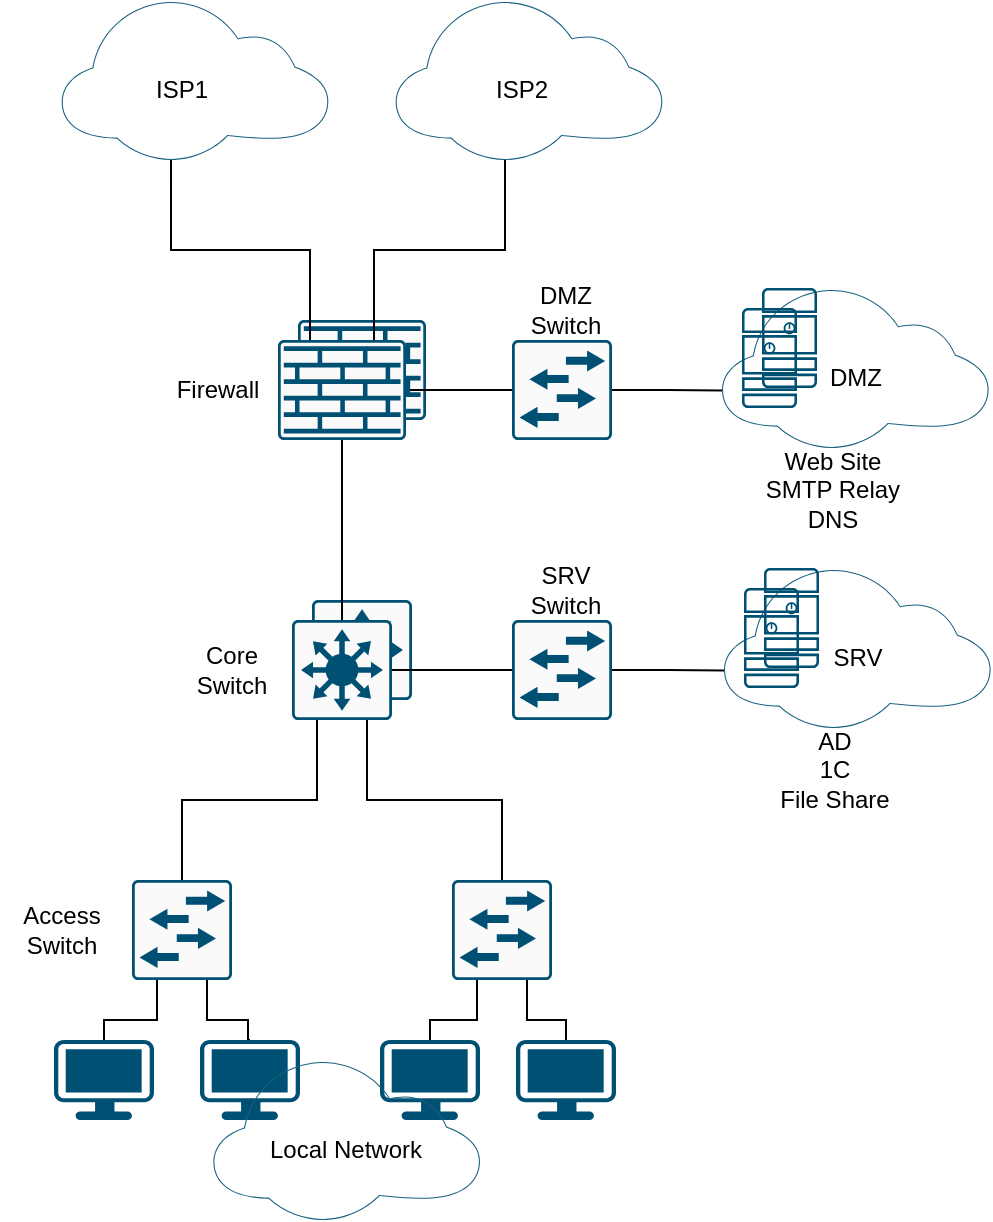 <mxfile version="15.7.3" type="google" pages="4"><diagram id="lXu-McsKU3a3hy_PORg5" name="Структурная схема"><mxGraphModel dx="1220" dy="1112" grid="1" gridSize="10" guides="1" tooltips="1" connect="1" arrows="1" fold="1" page="1" pageScale="1" pageWidth="827" pageHeight="1169" math="0" shadow="0"><root><mxCell id="0"/><mxCell id="1" parent="0"/><mxCell id="FNaOrXtURsedTF44Aolk-16" value="" style="sketch=0;points=[[0.015,0.015,0],[0.985,0.015,0],[0.985,0.985,0],[0.015,0.985,0],[0.25,0,0],[0.5,0,0],[0.75,0,0],[1,0.25,0],[1,0.5,0],[1,0.75,0],[0.75,1,0],[0.5,1,0],[0.25,1,0],[0,0.75,0],[0,0.5,0],[0,0.25,0]];verticalLabelPosition=bottom;html=1;verticalAlign=top;aspect=fixed;align=center;pointerEvents=1;shape=mxgraph.cisco19.rect;prIcon=firewall;fillColor=#FAFAFA;strokeColor=#005073;" parent="1" vertex="1"><mxGeometry x="323" y="360" width="64" height="50" as="geometry"/></mxCell><mxCell id="FNaOrXtURsedTF44Aolk-14" value="" style="sketch=0;points=[[0.015,0.015,0],[0.985,0.015,0],[0.985,0.985,0],[0.015,0.985,0],[0.25,0,0],[0.5,0,0],[0.75,0,0],[1,0.25,0],[1,0.5,0],[1,0.75,0],[0.75,1,0],[0.5,1,0],[0.25,1,0],[0,0.75,0],[0,0.5,0],[0,0.25,0]];verticalLabelPosition=bottom;html=1;verticalAlign=top;aspect=fixed;align=center;pointerEvents=1;shape=mxgraph.cisco19.rect;prIcon=l3_switch;fillColor=#FAFAFA;strokeColor=#005073;" parent="1" vertex="1"><mxGeometry x="330" y="500" width="50" height="50" as="geometry"/></mxCell><mxCell id="FNaOrXtURsedTF44Aolk-38" style="edgeStyle=orthogonalEdgeStyle;rounded=0;orthogonalLoop=1;jettySize=auto;html=1;exitX=0.41;exitY=1;exitDx=0;exitDy=0;exitPerimeter=0;entryX=0.25;entryY=0;entryDx=0;entryDy=0;entryPerimeter=0;endArrow=none;endFill=0;" parent="1" source="FNaOrXtURsedTF44Aolk-2" target="FNaOrXtURsedTF44Aolk-15" edge="1"><mxGeometry relative="1" as="geometry"/></mxCell><mxCell id="FNaOrXtURsedTF44Aolk-2" value="" style="points=[[0,0.64,0],[0.2,0.15,0],[0.4,0.01,0],[0.79,0.25,0],[1,0.65,0],[0.8,0.86,0],[0.41,1,0],[0.16,0.86,0]];verticalLabelPosition=bottom;sketch=0;html=1;verticalAlign=top;aspect=fixed;align=center;pointerEvents=1;shape=mxgraph.cisco19.cloud;fillColor=#186180;strokeColor=none;" parent="1" vertex="1"><mxGeometry x="204.84" y="200" width="133.33" height="80" as="geometry"/></mxCell><mxCell id="FNaOrXtURsedTF44Aolk-39" style="edgeStyle=orthogonalEdgeStyle;rounded=0;orthogonalLoop=1;jettySize=auto;html=1;exitX=0.41;exitY=1;exitDx=0;exitDy=0;exitPerimeter=0;entryX=0.75;entryY=0;entryDx=0;entryDy=0;entryPerimeter=0;endArrow=none;endFill=0;" parent="1" source="FNaOrXtURsedTF44Aolk-3" target="FNaOrXtURsedTF44Aolk-15" edge="1"><mxGeometry relative="1" as="geometry"/></mxCell><mxCell id="FNaOrXtURsedTF44Aolk-3" value="" style="points=[[0,0.64,0],[0.2,0.15,0],[0.4,0.01,0],[0.79,0.25,0],[1,0.65,0],[0.8,0.86,0],[0.41,1,0],[0.16,0.86,0]];verticalLabelPosition=bottom;sketch=0;html=1;verticalAlign=top;aspect=fixed;align=center;pointerEvents=1;shape=mxgraph.cisco19.cloud;fillColor=#186180;strokeColor=none;" parent="1" vertex="1"><mxGeometry x="371.84" y="200" width="133.33" height="80" as="geometry"/></mxCell><mxCell id="FNaOrXtURsedTF44Aolk-4" value="ISP1" style="text;html=1;strokeColor=none;fillColor=none;align=center;verticalAlign=middle;whiteSpace=wrap;rounded=0;" parent="1" vertex="1"><mxGeometry x="234.84" y="230" width="60" height="30" as="geometry"/></mxCell><mxCell id="FNaOrXtURsedTF44Aolk-5" value="ISP2" style="text;html=1;strokeColor=none;fillColor=none;align=center;verticalAlign=middle;whiteSpace=wrap;rounded=0;" parent="1" vertex="1"><mxGeometry x="404.84" y="230" width="60" height="30" as="geometry"/></mxCell><mxCell id="FNaOrXtURsedTF44Aolk-7" value="" style="points=[[0,0.64,0],[0.2,0.15,0],[0.4,0.01,0],[0.79,0.25,0],[1,0.65,0],[0.8,0.86,0],[0.41,1,0],[0.16,0.86,0]];verticalLabelPosition=bottom;sketch=0;html=1;verticalAlign=top;aspect=fixed;align=center;pointerEvents=1;shape=mxgraph.cisco19.cloud;fillColor=#186180;strokeColor=none;" parent="1" vertex="1"><mxGeometry x="536" y="484" width="133.33" height="80" as="geometry"/></mxCell><mxCell id="FNaOrXtURsedTF44Aolk-8" value="SRV" style="text;html=1;strokeColor=none;fillColor=none;align=center;verticalAlign=middle;whiteSpace=wrap;rounded=0;" parent="1" vertex="1"><mxGeometry x="552.66" y="504" width="100" height="50" as="geometry"/></mxCell><mxCell id="FNaOrXtURsedTF44Aolk-9" value="" style="points=[[0,0.64,0],[0.2,0.15,0],[0.4,0.01,0],[0.79,0.25,0],[1,0.65,0],[0.8,0.86,0],[0.41,1,0],[0.16,0.86,0]];verticalLabelPosition=bottom;sketch=0;html=1;verticalAlign=top;aspect=fixed;align=center;pointerEvents=1;shape=mxgraph.cisco19.cloud;fillColor=#186180;strokeColor=none;" parent="1" vertex="1"><mxGeometry x="535" y="344" width="133.33" height="80" as="geometry"/></mxCell><mxCell id="FNaOrXtURsedTF44Aolk-10" value="DMZ" style="text;html=1;strokeColor=none;fillColor=none;align=center;verticalAlign=middle;whiteSpace=wrap;rounded=0;" parent="1" vertex="1"><mxGeometry x="551.66" y="364" width="100" height="50" as="geometry"/></mxCell><mxCell id="FNaOrXtURsedTF44Aolk-27" style="edgeStyle=orthogonalEdgeStyle;rounded=0;orthogonalLoop=1;jettySize=auto;html=1;exitX=0.5;exitY=0;exitDx=0;exitDy=0;exitPerimeter=0;entryX=0.25;entryY=1;entryDx=0;entryDy=0;entryPerimeter=0;endArrow=none;endFill=0;" parent="1" source="FNaOrXtURsedTF44Aolk-11" target="FNaOrXtURsedTF44Aolk-13" edge="1"><mxGeometry relative="1" as="geometry"/></mxCell><mxCell id="FNaOrXtURsedTF44Aolk-11" value="" style="sketch=0;points=[[0.015,0.015,0],[0.985,0.015,0],[0.985,0.985,0],[0.015,0.985,0],[0.25,0,0],[0.5,0,0],[0.75,0,0],[1,0.25,0],[1,0.5,0],[1,0.75,0],[0.75,1,0],[0.5,1,0],[0.25,1,0],[0,0.75,0],[0,0.5,0],[0,0.25,0]];verticalLabelPosition=bottom;html=1;verticalAlign=top;aspect=fixed;align=center;pointerEvents=1;shape=mxgraph.cisco19.rect;prIcon=l2_switch;fillColor=#FAFAFA;strokeColor=#005073;" parent="1" vertex="1"><mxGeometry x="240" y="640" width="50" height="50" as="geometry"/></mxCell><mxCell id="FNaOrXtURsedTF44Aolk-28" style="edgeStyle=orthogonalEdgeStyle;rounded=0;orthogonalLoop=1;jettySize=auto;html=1;exitX=0.5;exitY=0;exitDx=0;exitDy=0;exitPerimeter=0;entryX=0.75;entryY=1;entryDx=0;entryDy=0;entryPerimeter=0;endArrow=none;endFill=0;" parent="1" source="FNaOrXtURsedTF44Aolk-12" target="FNaOrXtURsedTF44Aolk-13" edge="1"><mxGeometry relative="1" as="geometry"/></mxCell><mxCell id="FNaOrXtURsedTF44Aolk-12" value="" style="sketch=0;points=[[0.015,0.015,0],[0.985,0.015,0],[0.985,0.985,0],[0.015,0.985,0],[0.25,0,0],[0.5,0,0],[0.75,0,0],[1,0.25,0],[1,0.5,0],[1,0.75,0],[0.75,1,0],[0.5,1,0],[0.25,1,0],[0,0.75,0],[0,0.5,0],[0,0.25,0]];verticalLabelPosition=bottom;html=1;verticalAlign=top;aspect=fixed;align=center;pointerEvents=1;shape=mxgraph.cisco19.rect;prIcon=l2_switch;fillColor=#FAFAFA;strokeColor=#005073;" parent="1" vertex="1"><mxGeometry x="400.0" y="640" width="50" height="50" as="geometry"/></mxCell><mxCell id="FNaOrXtURsedTF44Aolk-13" value="" style="sketch=0;points=[[0.015,0.015,0],[0.985,0.015,0],[0.985,0.985,0],[0.015,0.985,0],[0.25,0,0],[0.5,0,0],[0.75,0,0],[1,0.25,0],[1,0.5,0],[1,0.75,0],[0.75,1,0],[0.5,1,0],[0.25,1,0],[0,0.75,0],[0,0.5,0],[0,0.25,0]];verticalLabelPosition=bottom;html=1;verticalAlign=top;aspect=fixed;align=center;pointerEvents=1;shape=mxgraph.cisco19.rect;prIcon=l3_switch;fillColor=#FAFAFA;strokeColor=#005073;" parent="1" vertex="1"><mxGeometry x="320" y="510" width="50" height="50" as="geometry"/></mxCell><mxCell id="FNaOrXtURsedTF44Aolk-40" style="edgeStyle=orthogonalEdgeStyle;rounded=0;orthogonalLoop=1;jettySize=auto;html=1;exitX=0.5;exitY=1;exitDx=0;exitDy=0;exitPerimeter=0;entryX=0.5;entryY=0;entryDx=0;entryDy=0;entryPerimeter=0;endArrow=none;endFill=0;" parent="1" source="FNaOrXtURsedTF44Aolk-15" target="FNaOrXtURsedTF44Aolk-13" edge="1"><mxGeometry relative="1" as="geometry"/></mxCell><mxCell id="FNaOrXtURsedTF44Aolk-15" value="" style="sketch=0;points=[[0.015,0.015,0],[0.985,0.015,0],[0.985,0.985,0],[0.015,0.985,0],[0.25,0,0],[0.5,0,0],[0.75,0,0],[1,0.25,0],[1,0.5,0],[1,0.75,0],[0.75,1,0],[0.5,1,0],[0.25,1,0],[0,0.75,0],[0,0.5,0],[0,0.25,0]];verticalLabelPosition=bottom;html=1;verticalAlign=top;aspect=fixed;align=center;pointerEvents=1;shape=mxgraph.cisco19.rect;prIcon=firewall;fillColor=#FAFAFA;strokeColor=#005073;" parent="1" vertex="1"><mxGeometry x="313" y="370" width="64" height="50" as="geometry"/></mxCell><mxCell id="FNaOrXtURsedTF44Aolk-34" style="edgeStyle=orthogonalEdgeStyle;rounded=0;orthogonalLoop=1;jettySize=auto;html=1;exitX=0;exitY=0.5;exitDx=0;exitDy=0;exitPerimeter=0;entryX=1;entryY=0.5;entryDx=0;entryDy=0;entryPerimeter=0;endArrow=none;endFill=0;" parent="1" source="FNaOrXtURsedTF44Aolk-17" target="FNaOrXtURsedTF44Aolk-13" edge="1"><mxGeometry relative="1" as="geometry"/></mxCell><mxCell id="FNaOrXtURsedTF44Aolk-35" style="edgeStyle=orthogonalEdgeStyle;rounded=0;orthogonalLoop=1;jettySize=auto;html=1;exitX=1;exitY=0.5;exitDx=0;exitDy=0;exitPerimeter=0;entryX=0;entryY=0.64;entryDx=0;entryDy=0;entryPerimeter=0;endArrow=none;endFill=0;" parent="1" source="FNaOrXtURsedTF44Aolk-17" target="FNaOrXtURsedTF44Aolk-7" edge="1"><mxGeometry relative="1" as="geometry"/></mxCell><mxCell id="FNaOrXtURsedTF44Aolk-17" value="" style="sketch=0;points=[[0.015,0.015,0],[0.985,0.015,0],[0.985,0.985,0],[0.015,0.985,0],[0.25,0,0],[0.5,0,0],[0.75,0,0],[1,0.25,0],[1,0.5,0],[1,0.75,0],[0.75,1,0],[0.5,1,0],[0.25,1,0],[0,0.75,0],[0,0.5,0],[0,0.25,0]];verticalLabelPosition=bottom;html=1;verticalAlign=top;aspect=fixed;align=center;pointerEvents=1;shape=mxgraph.cisco19.rect;prIcon=l2_switch;fillColor=#FAFAFA;strokeColor=#005073;" parent="1" vertex="1"><mxGeometry x="430" y="510" width="50" height="50" as="geometry"/></mxCell><mxCell id="FNaOrXtURsedTF44Aolk-36" style="edgeStyle=orthogonalEdgeStyle;rounded=0;orthogonalLoop=1;jettySize=auto;html=1;exitX=0;exitY=0.5;exitDx=0;exitDy=0;exitPerimeter=0;entryX=0.875;entryY=0.7;entryDx=0;entryDy=0;entryPerimeter=0;endArrow=none;endFill=0;" parent="1" source="FNaOrXtURsedTF44Aolk-18" target="FNaOrXtURsedTF44Aolk-16" edge="1"><mxGeometry relative="1" as="geometry"/></mxCell><mxCell id="FNaOrXtURsedTF44Aolk-37" style="edgeStyle=orthogonalEdgeStyle;rounded=0;orthogonalLoop=1;jettySize=auto;html=1;exitX=1;exitY=0.5;exitDx=0;exitDy=0;exitPerimeter=0;entryX=0;entryY=0.64;entryDx=0;entryDy=0;entryPerimeter=0;endArrow=none;endFill=0;" parent="1" source="FNaOrXtURsedTF44Aolk-18" target="FNaOrXtURsedTF44Aolk-9" edge="1"><mxGeometry relative="1" as="geometry"/></mxCell><mxCell id="FNaOrXtURsedTF44Aolk-18" value="" style="sketch=0;points=[[0.015,0.015,0],[0.985,0.015,0],[0.985,0.985,0],[0.015,0.985,0],[0.25,0,0],[0.5,0,0],[0.75,0,0],[1,0.25,0],[1,0.5,0],[1,0.75,0],[0.75,1,0],[0.5,1,0],[0.25,1,0],[0,0.75,0],[0,0.5,0],[0,0.25,0]];verticalLabelPosition=bottom;html=1;verticalAlign=top;aspect=fixed;align=center;pointerEvents=1;shape=mxgraph.cisco19.rect;prIcon=l2_switch;fillColor=#FAFAFA;strokeColor=#005073;" parent="1" vertex="1"><mxGeometry x="430" y="370" width="50" height="50" as="geometry"/></mxCell><mxCell id="FNaOrXtURsedTF44Aolk-29" style="edgeStyle=orthogonalEdgeStyle;rounded=0;orthogonalLoop=1;jettySize=auto;html=1;exitX=0.5;exitY=0;exitDx=0;exitDy=0;exitPerimeter=0;entryX=0.25;entryY=1;entryDx=0;entryDy=0;entryPerimeter=0;endArrow=none;endFill=0;" parent="1" source="FNaOrXtURsedTF44Aolk-19" target="FNaOrXtURsedTF44Aolk-11" edge="1"><mxGeometry relative="1" as="geometry"><Array as="points"><mxPoint x="226" y="710"/><mxPoint x="253" y="710"/></Array></mxGeometry></mxCell><mxCell id="FNaOrXtURsedTF44Aolk-19" value="" style="points=[[0.03,0.03,0],[0.5,0,0],[0.97,0.03,0],[1,0.4,0],[0.97,0.745,0],[0.5,1,0],[0.03,0.745,0],[0,0.4,0]];verticalLabelPosition=bottom;sketch=0;html=1;verticalAlign=top;aspect=fixed;align=center;pointerEvents=1;shape=mxgraph.cisco19.workstation;fillColor=#005073;strokeColor=none;" parent="1" vertex="1"><mxGeometry x="201" y="720" width="50" height="40" as="geometry"/></mxCell><mxCell id="FNaOrXtURsedTF44Aolk-20" value="" style="sketch=0;points=[[0.015,0.015,0],[0.985,0.015,0],[0.985,0.985,0],[0.015,0.985,0],[0.25,0,0],[0.5,0,0],[0.75,0,0],[1,0.25,0],[1,0.5,0],[1,0.75,0],[0.75,1,0],[0.5,1,0],[0.25,1,0],[0,0.75,0],[0,0.5,0],[0,0.25,0]];verticalLabelPosition=bottom;html=1;verticalAlign=top;aspect=fixed;align=center;pointerEvents=1;shape=mxgraph.cisco19.server;fillColor=#005073;strokeColor=none;" parent="1" vertex="1"><mxGeometry x="546" y="494" width="27.5" height="50" as="geometry"/></mxCell><mxCell id="FNaOrXtURsedTF44Aolk-21" value="" style="sketch=0;points=[[0.015,0.015,0],[0.985,0.015,0],[0.985,0.985,0],[0.015,0.985,0],[0.25,0,0],[0.5,0,0],[0.75,0,0],[1,0.25,0],[1,0.5,0],[1,0.75,0],[0.75,1,0],[0.5,1,0],[0.25,1,0],[0,0.75,0],[0,0.5,0],[0,0.25,0]];verticalLabelPosition=bottom;html=1;verticalAlign=top;aspect=fixed;align=center;pointerEvents=1;shape=mxgraph.cisco19.server;fillColor=#005073;strokeColor=none;" parent="1" vertex="1"><mxGeometry x="556" y="484" width="27.5" height="50" as="geometry"/></mxCell><mxCell id="FNaOrXtURsedTF44Aolk-22" value="" style="sketch=0;points=[[0.015,0.015,0],[0.985,0.015,0],[0.985,0.985,0],[0.015,0.985,0],[0.25,0,0],[0.5,0,0],[0.75,0,0],[1,0.25,0],[1,0.5,0],[1,0.75,0],[0.75,1,0],[0.5,1,0],[0.25,1,0],[0,0.75,0],[0,0.5,0],[0,0.25,0]];verticalLabelPosition=bottom;html=1;verticalAlign=top;aspect=fixed;align=center;pointerEvents=1;shape=mxgraph.cisco19.server;fillColor=#005073;strokeColor=none;" parent="1" vertex="1"><mxGeometry x="545" y="354" width="27.5" height="50" as="geometry"/></mxCell><mxCell id="FNaOrXtURsedTF44Aolk-23" value="" style="sketch=0;points=[[0.015,0.015,0],[0.985,0.015,0],[0.985,0.985,0],[0.015,0.985,0],[0.25,0,0],[0.5,0,0],[0.75,0,0],[1,0.25,0],[1,0.5,0],[1,0.75,0],[0.75,1,0],[0.5,1,0],[0.25,1,0],[0,0.75,0],[0,0.5,0],[0,0.25,0]];verticalLabelPosition=bottom;html=1;verticalAlign=top;aspect=fixed;align=center;pointerEvents=1;shape=mxgraph.cisco19.server;fillColor=#005073;strokeColor=none;" parent="1" vertex="1"><mxGeometry x="555" y="344" width="27.5" height="50" as="geometry"/></mxCell><mxCell id="FNaOrXtURsedTF44Aolk-30" style="edgeStyle=orthogonalEdgeStyle;rounded=0;orthogonalLoop=1;jettySize=auto;html=1;exitX=0.5;exitY=0;exitDx=0;exitDy=0;exitPerimeter=0;entryX=0.75;entryY=1;entryDx=0;entryDy=0;entryPerimeter=0;endArrow=none;endFill=0;" parent="1" source="FNaOrXtURsedTF44Aolk-24" target="FNaOrXtURsedTF44Aolk-11" edge="1"><mxGeometry relative="1" as="geometry"><Array as="points"><mxPoint x="298" y="720"/><mxPoint x="298" y="710"/><mxPoint x="278" y="710"/></Array></mxGeometry></mxCell><mxCell id="FNaOrXtURsedTF44Aolk-24" value="" style="points=[[0.03,0.03,0],[0.5,0,0],[0.97,0.03,0],[1,0.4,0],[0.97,0.745,0],[0.5,1,0],[0.03,0.745,0],[0,0.4,0]];verticalLabelPosition=bottom;sketch=0;html=1;verticalAlign=top;aspect=fixed;align=center;pointerEvents=1;shape=mxgraph.cisco19.workstation;fillColor=#005073;strokeColor=none;" parent="1" vertex="1"><mxGeometry x="274" y="720" width="50" height="40" as="geometry"/></mxCell><mxCell id="FNaOrXtURsedTF44Aolk-31" style="edgeStyle=orthogonalEdgeStyle;rounded=0;orthogonalLoop=1;jettySize=auto;html=1;exitX=0.5;exitY=0;exitDx=0;exitDy=0;exitPerimeter=0;entryX=0.25;entryY=1;entryDx=0;entryDy=0;entryPerimeter=0;endArrow=none;endFill=0;" parent="1" source="FNaOrXtURsedTF44Aolk-25" target="FNaOrXtURsedTF44Aolk-12" edge="1"><mxGeometry relative="1" as="geometry"><Array as="points"><mxPoint x="389" y="710"/><mxPoint x="413" y="710"/></Array></mxGeometry></mxCell><mxCell id="FNaOrXtURsedTF44Aolk-25" value="" style="points=[[0.03,0.03,0],[0.5,0,0],[0.97,0.03,0],[1,0.4,0],[0.97,0.745,0],[0.5,1,0],[0.03,0.745,0],[0,0.4,0]];verticalLabelPosition=bottom;sketch=0;html=1;verticalAlign=top;aspect=fixed;align=center;pointerEvents=1;shape=mxgraph.cisco19.workstation;fillColor=#005073;strokeColor=none;" parent="1" vertex="1"><mxGeometry x="364" y="720" width="50" height="40" as="geometry"/></mxCell><mxCell id="FNaOrXtURsedTF44Aolk-32" style="edgeStyle=orthogonalEdgeStyle;rounded=0;orthogonalLoop=1;jettySize=auto;html=1;exitX=0.5;exitY=0;exitDx=0;exitDy=0;exitPerimeter=0;entryX=0.75;entryY=1;entryDx=0;entryDy=0;entryPerimeter=0;endArrow=none;endFill=0;" parent="1" source="FNaOrXtURsedTF44Aolk-26" target="FNaOrXtURsedTF44Aolk-12" edge="1"><mxGeometry relative="1" as="geometry"><Array as="points"><mxPoint x="457" y="710"/><mxPoint x="438" y="710"/></Array></mxGeometry></mxCell><mxCell id="FNaOrXtURsedTF44Aolk-26" value="" style="points=[[0.03,0.03,0],[0.5,0,0],[0.97,0.03,0],[1,0.4,0],[0.97,0.745,0],[0.5,1,0],[0.03,0.745,0],[0,0.4,0]];verticalLabelPosition=bottom;sketch=0;html=1;verticalAlign=top;aspect=fixed;align=center;pointerEvents=1;shape=mxgraph.cisco19.workstation;fillColor=#005073;strokeColor=none;" parent="1" vertex="1"><mxGeometry x="432" y="720" width="50" height="40" as="geometry"/></mxCell><mxCell id="FNaOrXtURsedTF44Aolk-33" value="" style="group" parent="1" vertex="1" connectable="0"><mxGeometry x="280.67" y="730" width="133.33" height="80" as="geometry"/></mxCell><mxCell id="FNaOrXtURsedTF44Aolk-1" value="" style="points=[[0,0.64,0],[0.2,0.15,0],[0.4,0.01,0],[0.79,0.25,0],[1,0.65,0],[0.8,0.86,0],[0.41,1,0],[0.16,0.86,0]];verticalLabelPosition=bottom;sketch=0;html=1;verticalAlign=top;aspect=fixed;align=center;pointerEvents=1;shape=mxgraph.cisco19.cloud;fillColor=#186180;strokeColor=none;" parent="FNaOrXtURsedTF44Aolk-33" vertex="1"><mxGeometry width="133.33" height="80" as="geometry"/></mxCell><mxCell id="FNaOrXtURsedTF44Aolk-6" value="Local Network" style="text;html=1;strokeColor=none;fillColor=none;align=center;verticalAlign=middle;whiteSpace=wrap;rounded=0;" parent="FNaOrXtURsedTF44Aolk-33" vertex="1"><mxGeometry x="16.67" y="20" width="100" height="50" as="geometry"/></mxCell><mxCell id="FNaOrXtURsedTF44Aolk-41" value="Core Switch" style="text;html=1;strokeColor=none;fillColor=none;align=center;verticalAlign=middle;whiteSpace=wrap;rounded=0;" parent="1" vertex="1"><mxGeometry x="260" y="520" width="60" height="30" as="geometry"/></mxCell><mxCell id="FNaOrXtURsedTF44Aolk-42" value="Access Switch" style="text;html=1;strokeColor=none;fillColor=none;align=center;verticalAlign=middle;whiteSpace=wrap;rounded=0;" parent="1" vertex="1"><mxGeometry x="174.84" y="650" width="60" height="30" as="geometry"/></mxCell><mxCell id="FNaOrXtURsedTF44Aolk-43" value="SRV Switch" style="text;html=1;strokeColor=none;fillColor=none;align=center;verticalAlign=middle;whiteSpace=wrap;rounded=0;" parent="1" vertex="1"><mxGeometry x="427" y="480" width="60" height="30" as="geometry"/></mxCell><mxCell id="FNaOrXtURsedTF44Aolk-44" value="DMZ Switch" style="text;html=1;strokeColor=none;fillColor=none;align=center;verticalAlign=middle;whiteSpace=wrap;rounded=0;" parent="1" vertex="1"><mxGeometry x="427" y="340" width="60" height="30" as="geometry"/></mxCell><mxCell id="FNaOrXtURsedTF44Aolk-45" value="Firewall" style="text;html=1;strokeColor=none;fillColor=none;align=center;verticalAlign=middle;whiteSpace=wrap;rounded=0;" parent="1" vertex="1"><mxGeometry x="253" y="380" width="60" height="30" as="geometry"/></mxCell><mxCell id="FNaOrXtURsedTF44Aolk-46" value="Web Site&lt;br&gt;SMTP Relay&lt;br&gt;DNS" style="text;html=1;strokeColor=none;fillColor=none;align=center;verticalAlign=middle;whiteSpace=wrap;rounded=0;" parent="1" vertex="1"><mxGeometry x="545" y="415" width="90.67" height="60" as="geometry"/></mxCell><mxCell id="FNaOrXtURsedTF44Aolk-47" value="AD&lt;br&gt;1C&lt;br&gt;File Share" style="text;html=1;strokeColor=none;fillColor=none;align=center;verticalAlign=middle;whiteSpace=wrap;rounded=0;" parent="1" vertex="1"><mxGeometry x="546" y="555" width="90.67" height="60" as="geometry"/></mxCell></root></mxGraphModel></diagram><diagram id="nVT5hhU4aluQu7t9Uy55" name="L3 схема"><mxGraphModel dx="1220" dy="1112" grid="1" gridSize="10" guides="1" tooltips="1" connect="1" arrows="1" fold="1" page="1" pageScale="1" pageWidth="1169" pageHeight="827" math="0" shadow="0"><root><mxCell id="4fPLDAuKNeRqUpeoV_iz-0"/><mxCell id="4fPLDAuKNeRqUpeoV_iz-1" parent="4fPLDAuKNeRqUpeoV_iz-0"/><mxCell id="n6g94Lw7V9vs5UiGuFLJ-7" value="" style="points=[[0,0.64,0],[0.2,0.15,0],[0.4,0.01,0],[0.79,0.25,0],[1,0.65,0],[0.8,0.86,0],[0.41,1,0],[0.16,0.86,0]];verticalLabelPosition=bottom;sketch=0;html=1;verticalAlign=top;aspect=fixed;align=center;pointerEvents=1;shape=mxgraph.cisco19.cloud;fillColor=#186180;strokeColor=none;" vertex="1" parent="4fPLDAuKNeRqUpeoV_iz-1"><mxGeometry x="451" y="626" width="100" height="60" as="geometry"/></mxCell><mxCell id="n6g94Lw7V9vs5UiGuFLJ-6" value="" style="html=1;outlineConnect=0;fillColor=none;strokeColor=#005073;gradientColor=none;gradientDirection=north;strokeWidth=2;shape=mxgraph.networks.bus;gradientColor=none;gradientDirection=north;fontColor=#ffffff;perimeter=backbonePerimeter;backboneSize=20;points=[[0.01,0.5,0],[0.5,0,0],[0.99,0.5,0],[0.5,1,0]];" vertex="1" parent="4fPLDAuKNeRqUpeoV_iz-1"><mxGeometry x="560" y="655" width="170" height="20" as="geometry"/></mxCell><mxCell id="g3RmxLQfgN0J7tAjWZxT-15" value="Менеджмент DMZ сегмента" style="text;html=1;strokeColor=none;fillColor=none;align=left;verticalAlign=middle;whiteSpace=wrap;rounded=0;fontSize=10;" vertex="1" parent="4fPLDAuKNeRqUpeoV_iz-1"><mxGeometry x="466.5" y="516" width="69" height="30" as="geometry"/></mxCell><mxCell id="g3RmxLQfgN0J7tAjWZxT-12" value="VL20 172.16.20.0/24 DMZ_MGMT" style="text;html=1;strokeColor=none;fillColor=none;align=center;verticalAlign=middle;whiteSpace=wrap;rounded=0;fontSize=10;" vertex="1" parent="4fPLDAuKNeRqUpeoV_iz-1"><mxGeometry x="559" y="525" width="164" height="30" as="geometry"/></mxCell><mxCell id="9ddxpZmqUzdftTbrBEJ5-1" value="" style="html=1;outlineConnect=0;fillColor=none;strokeColor=#005073;gradientColor=none;gradientDirection=north;strokeWidth=2;shape=mxgraph.networks.bus;gradientColor=none;gradientDirection=north;fontColor=#ffffff;perimeter=backbonePerimeter;backboneSize=20;points=[[0.01,0.5,0],[0.5,0,0],[0.99,0.5,0],[0.5,1,0]];" parent="4fPLDAuKNeRqUpeoV_iz-1" vertex="1"><mxGeometry x="560" y="315" width="170" height="20" as="geometry"/></mxCell><mxCell id="tHjG4pISjMiSjKF05yuG-21" style="edgeStyle=orthogonalEdgeStyle;rounded=0;orthogonalLoop=1;jettySize=auto;html=1;exitX=0.99;exitY=0.5;exitDx=0;exitDy=0;exitPerimeter=0;entryX=0;entryY=0.64;entryDx=0;entryDy=0;entryPerimeter=0;endArrow=none;endFill=0;" parent="4fPLDAuKNeRqUpeoV_iz-1" source="tHjG4pISjMiSjKF05yuG-18" target="3G9_O6nZ7n_JLdBVzLeX-0" edge="1"><mxGeometry relative="1" as="geometry"/></mxCell><mxCell id="tHjG4pISjMiSjKF05yuG-18" value="" style="html=1;outlineConnect=0;fillColor=none;strokeColor=#005073;gradientColor=none;gradientDirection=north;strokeWidth=2;shape=mxgraph.networks.bus;gradientColor=none;gradientDirection=north;fontColor=#ffffff;perimeter=backbonePerimeter;backboneSize=20;points=[[0.01,0.5,0],[0.5,0,0],[0.99,0.5,0],[0.5,1,0]];" parent="4fPLDAuKNeRqUpeoV_iz-1" vertex="1"><mxGeometry x="833" y="374" width="160" height="20" as="geometry"/></mxCell><mxCell id="tHjG4pISjMiSjKF05yuG-10" value="VL10 192.168.10.0/24 CoreLink" style="text;html=1;strokeColor=none;fillColor=none;align=center;verticalAlign=middle;whiteSpace=wrap;rounded=0;" parent="4fPLDAuKNeRqUpeoV_iz-1" vertex="1"><mxGeometry x="479" y="420" width="185" height="30" as="geometry"/></mxCell><mxCell id="qO5-wgMh1qojXTa4Z63I-0" value="" style="sketch=0;points=[[0.015,0.015,0],[0.985,0.015,0],[0.985,0.985,0],[0.015,0.985,0],[0.25,0,0],[0.5,0,0],[0.75,0,0],[1,0.25,0],[1,0.5,0],[1,0.75,0],[0.75,1,0],[0.5,1,0],[0.25,1,0],[0,0.75,0],[0,0.5,0],[0,0.25,0]];verticalLabelPosition=bottom;html=1;verticalAlign=top;aspect=fixed;align=center;pointerEvents=1;shape=mxgraph.cisco19.rect;prIcon=l3_switch;fillColor=#FAFAFA;strokeColor=#005073;" parent="4fPLDAuKNeRqUpeoV_iz-1" vertex="1"><mxGeometry x="411" y="400" width="50" height="50" as="geometry"/></mxCell><mxCell id="tHjG4pISjMiSjKF05yuG-14" style="edgeStyle=orthogonalEdgeStyle;rounded=0;orthogonalLoop=1;jettySize=auto;html=1;exitX=1;exitY=0.5;exitDx=0;exitDy=0;exitPerimeter=0;entryX=0.01;entryY=0.5;entryDx=0;entryDy=0;entryPerimeter=0;endArrow=none;endFill=0;" parent="4fPLDAuKNeRqUpeoV_iz-1" source="qO5-wgMh1qojXTa4Z63I-1" target="tHjG4pISjMiSjKF05yuG-0" edge="1"><mxGeometry relative="1" as="geometry"/></mxCell><mxCell id="qO5-wgMh1qojXTa4Z63I-1" value="" style="sketch=0;points=[[0.015,0.015,0],[0.985,0.015,0],[0.985,0.985,0],[0.015,0.985,0],[0.25,0,0],[0.5,0,0],[0.75,0,0],[1,0.25,0],[1,0.5,0],[1,0.75,0],[0.75,1,0],[0.5,1,0],[0.25,1,0],[0,0.75,0],[0,0.5,0],[0,0.25,0]];verticalLabelPosition=bottom;html=1;verticalAlign=top;aspect=fixed;align=center;pointerEvents=1;shape=mxgraph.cisco19.rect;prIcon=l3_switch;fillColor=#FAFAFA;strokeColor=#005073;" parent="4fPLDAuKNeRqUpeoV_iz-1" vertex="1"><mxGeometry x="401" y="410" width="50" height="50" as="geometry"/></mxCell><mxCell id="qO5-wgMh1qojXTa4Z63I-2" value="Core Switch" style="text;html=1;strokeColor=none;fillColor=none;align=center;verticalAlign=middle;whiteSpace=wrap;rounded=0;" parent="4fPLDAuKNeRqUpeoV_iz-1" vertex="1"><mxGeometry x="440" y="450" width="60" height="30" as="geometry"/></mxCell><mxCell id="oIJzRIRG3brVv_wpVj0p-0" value="" style="sketch=0;points=[[0.015,0.015,0],[0.985,0.015,0],[0.985,0.985,0],[0.015,0.985,0],[0.25,0,0],[0.5,0,0],[0.75,0,0],[1,0.25,0],[1,0.5,0],[1,0.75,0],[0.75,1,0],[0.5,1,0],[0.25,1,0],[0,0.75,0],[0,0.5,0],[0,0.25,0]];verticalLabelPosition=bottom;html=1;verticalAlign=top;aspect=fixed;align=center;pointerEvents=1;shape=mxgraph.cisco19.rect;prIcon=firewall;fillColor=#FAFAFA;strokeColor=#005073;" parent="4fPLDAuKNeRqUpeoV_iz-1" vertex="1"><mxGeometry x="719" y="400" width="64" height="50" as="geometry"/></mxCell><mxCell id="tHjG4pISjMiSjKF05yuG-11" style="edgeStyle=orthogonalEdgeStyle;rounded=0;orthogonalLoop=1;jettySize=auto;html=1;exitX=0;exitY=0.5;exitDx=0;exitDy=0;exitPerimeter=0;entryX=0.99;entryY=0.5;entryDx=0;entryDy=0;entryPerimeter=0;endArrow=none;endFill=0;" parent="4fPLDAuKNeRqUpeoV_iz-1" source="oIJzRIRG3brVv_wpVj0p-1" target="tHjG4pISjMiSjKF05yuG-0" edge="1"><mxGeometry relative="1" as="geometry"/></mxCell><mxCell id="tHjG4pISjMiSjKF05yuG-19" style="edgeStyle=orthogonalEdgeStyle;rounded=0;orthogonalLoop=1;jettySize=auto;html=1;exitX=1;exitY=0.25;exitDx=0;exitDy=0;exitPerimeter=0;entryX=0.01;entryY=0.5;entryDx=0;entryDy=0;entryPerimeter=0;endArrow=none;endFill=0;" parent="4fPLDAuKNeRqUpeoV_iz-1" source="oIJzRIRG3brVv_wpVj0p-1" target="tHjG4pISjMiSjKF05yuG-18" edge="1"><mxGeometry relative="1" as="geometry"><Array as="points"><mxPoint x="820" y="423"/><mxPoint x="820" y="384"/></Array></mxGeometry></mxCell><mxCell id="9ddxpZmqUzdftTbrBEJ5-6" style="edgeStyle=orthogonalEdgeStyle;rounded=0;orthogonalLoop=1;jettySize=auto;html=1;exitX=0.5;exitY=0;exitDx=0;exitDy=0;exitPerimeter=0;entryX=0.99;entryY=0.5;entryDx=0;entryDy=0;entryPerimeter=0;endArrow=none;endFill=0;" parent="4fPLDAuKNeRqUpeoV_iz-1" source="oIJzRIRG3brVv_wpVj0p-1" target="9ddxpZmqUzdftTbrBEJ5-1" edge="1"><mxGeometry relative="1" as="geometry"><Array as="points"><mxPoint x="741" y="325"/></Array></mxGeometry></mxCell><mxCell id="oIJzRIRG3brVv_wpVj0p-1" value="" style="sketch=0;points=[[0.015,0.015,0],[0.985,0.015,0],[0.985,0.985,0],[0.015,0.985,0],[0.25,0,0],[0.5,0,0],[0.75,0,0],[1,0.25,0],[1,0.5,0],[1,0.75,0],[0.75,1,0],[0.5,1,0],[0.25,1,0],[0,0.75,0],[0,0.5,0],[0,0.25,0]];verticalLabelPosition=bottom;html=1;verticalAlign=top;aspect=fixed;align=center;pointerEvents=1;shape=mxgraph.cisco19.rect;prIcon=firewall;fillColor=#FAFAFA;strokeColor=#005073;" parent="4fPLDAuKNeRqUpeoV_iz-1" vertex="1"><mxGeometry x="709" y="410" width="64" height="50" as="geometry"/></mxCell><mxCell id="oIJzRIRG3brVv_wpVj0p-2" value="Firewall" style="text;html=1;strokeColor=none;fillColor=none;align=center;verticalAlign=middle;whiteSpace=wrap;rounded=0;" parent="4fPLDAuKNeRqUpeoV_iz-1" vertex="1"><mxGeometry x="656" y="448" width="60" height="30" as="geometry"/></mxCell><mxCell id="3G9_O6nZ7n_JLdBVzLeX-0" value="" style="points=[[0,0.64,0],[0.2,0.15,0],[0.4,0.01,0],[0.79,0.25,0],[1,0.65,0],[0.8,0.86,0],[0.41,1,0],[0.16,0.86,0]];verticalLabelPosition=bottom;sketch=0;html=1;verticalAlign=top;aspect=fixed;align=center;pointerEvents=1;shape=mxgraph.cisco19.cloud;fillColor=#186180;strokeColor=none;" parent="4fPLDAuKNeRqUpeoV_iz-1" vertex="1"><mxGeometry x="1002" y="332" width="133.33" height="80" as="geometry"/></mxCell><mxCell id="3G9_O6nZ7n_JLdBVzLeX-1" value="" style="points=[[0,0.64,0],[0.2,0.15,0],[0.4,0.01,0],[0.79,0.25,0],[1,0.65,0],[0.8,0.86,0],[0.41,1,0],[0.16,0.86,0]];verticalLabelPosition=bottom;sketch=0;html=1;verticalAlign=top;aspect=fixed;align=center;pointerEvents=1;shape=mxgraph.cisco19.cloud;fillColor=#186180;strokeColor=none;" parent="4fPLDAuKNeRqUpeoV_iz-1" vertex="1"><mxGeometry x="1002" y="434" width="133.33" height="80" as="geometry"/></mxCell><mxCell id="3G9_O6nZ7n_JLdBVzLeX-2" value="ISP1 - Beeline" style="text;html=1;strokeColor=none;fillColor=none;align=center;verticalAlign=middle;whiteSpace=wrap;rounded=0;" parent="4fPLDAuKNeRqUpeoV_iz-1" vertex="1"><mxGeometry x="1032" y="362" width="60" height="30" as="geometry"/></mxCell><mxCell id="3G9_O6nZ7n_JLdBVzLeX-3" value="ISP2 - Rostelecom" style="text;html=1;strokeColor=none;fillColor=none;align=center;verticalAlign=middle;whiteSpace=wrap;rounded=0;" parent="4fPLDAuKNeRqUpeoV_iz-1" vertex="1"><mxGeometry x="1035" y="464" width="60" height="30" as="geometry"/></mxCell><mxCell id="tHjG4pISjMiSjKF05yuG-0" value="" style="html=1;outlineConnect=0;fillColor=none;strokeColor=#005073;gradientColor=none;gradientDirection=north;strokeWidth=2;shape=mxgraph.networks.bus;gradientColor=none;gradientDirection=north;fontColor=#ffffff;perimeter=backbonePerimeter;backboneSize=20;points=[[0.01,0.5,0],[0.5,0,0],[0.99,0.5,0],[0.5,1,0]];" parent="4fPLDAuKNeRqUpeoV_iz-1" vertex="1"><mxGeometry x="479" y="425" width="200" height="20" as="geometry"/></mxCell><mxCell id="tHjG4pISjMiSjKF05yuG-15" value=".1" style="text;html=1;strokeColor=none;fillColor=none;align=center;verticalAlign=middle;whiteSpace=wrap;rounded=0;fontSize=10;" parent="4fPLDAuKNeRqUpeoV_iz-1" vertex="1"><mxGeometry x="460" y="415" width="20" height="20" as="geometry"/></mxCell><mxCell id="tHjG4pISjMiSjKF05yuG-16" value=".254&lt;br style=&quot;font-size: 10px;&quot;&gt;(.253)&lt;br style=&quot;font-size: 10px;&quot;&gt;(.252)" style="text;html=1;strokeColor=none;fillColor=none;align=center;verticalAlign=middle;whiteSpace=wrap;rounded=0;fontSize=10;" parent="4fPLDAuKNeRqUpeoV_iz-1" vertex="1"><mxGeometry x="670" y="394" width="49" height="40" as="geometry"/></mxCell><mxCell id="tHjG4pISjMiSjKF05yuG-17" value="VL100 8.9.10.0/29" style="text;html=1;strokeColor=none;fillColor=none;align=center;verticalAlign=middle;whiteSpace=wrap;rounded=0;" parent="4fPLDAuKNeRqUpeoV_iz-1" vertex="1"><mxGeometry x="853" y="369" width="115" height="30" as="geometry"/></mxCell><mxCell id="tHjG4pISjMiSjKF05yuG-24" style="edgeStyle=orthogonalEdgeStyle;rounded=0;orthogonalLoop=1;jettySize=auto;html=1;exitX=0.99;exitY=0.5;exitDx=0;exitDy=0;exitPerimeter=0;entryX=0;entryY=0.64;entryDx=0;entryDy=0;entryPerimeter=0;endArrow=none;endFill=0;" parent="4fPLDAuKNeRqUpeoV_iz-1" source="tHjG4pISjMiSjKF05yuG-22" target="3G9_O6nZ7n_JLdBVzLeX-1" edge="1"><mxGeometry relative="1" as="geometry"/></mxCell><mxCell id="tHjG4pISjMiSjKF05yuG-28" style="edgeStyle=orthogonalEdgeStyle;rounded=0;orthogonalLoop=1;jettySize=auto;html=1;exitX=0.01;exitY=0.5;exitDx=0;exitDy=0;exitPerimeter=0;entryX=1;entryY=0.75;entryDx=0;entryDy=0;entryPerimeter=0;endArrow=none;endFill=0;" parent="4fPLDAuKNeRqUpeoV_iz-1" source="tHjG4pISjMiSjKF05yuG-22" target="oIJzRIRG3brVv_wpVj0p-1" edge="1"><mxGeometry relative="1" as="geometry"><Array as="points"><mxPoint x="820" y="486"/><mxPoint x="820" y="448"/></Array></mxGeometry></mxCell><mxCell id="tHjG4pISjMiSjKF05yuG-22" value="" style="html=1;outlineConnect=0;fillColor=none;strokeColor=#005073;gradientColor=none;gradientDirection=north;strokeWidth=2;shape=mxgraph.networks.bus;gradientColor=none;gradientDirection=north;fontColor=#ffffff;perimeter=backbonePerimeter;backboneSize=20;points=[[0.01,0.5,0],[0.5,0,0],[0.99,0.5,0],[0.5,1,0]];" parent="4fPLDAuKNeRqUpeoV_iz-1" vertex="1"><mxGeometry x="833" y="476" width="160" height="20" as="geometry"/></mxCell><mxCell id="tHjG4pISjMiSjKF05yuG-23" value="VL101 10.9.10.0/28" style="text;html=1;strokeColor=none;fillColor=none;align=center;verticalAlign=middle;whiteSpace=wrap;rounded=0;" parent="4fPLDAuKNeRqUpeoV_iz-1" vertex="1"><mxGeometry x="853" y="471" width="115" height="30" as="geometry"/></mxCell><mxCell id="tHjG4pISjMiSjKF05yuG-29" value=".2&lt;br style=&quot;font-size: 10px;&quot;&gt;(.3)&lt;br style=&quot;font-size: 10px;&quot;&gt;(.4)" style="text;html=1;strokeColor=none;fillColor=none;align=center;verticalAlign=middle;whiteSpace=wrap;rounded=0;fontSize=10;" parent="4fPLDAuKNeRqUpeoV_iz-1" vertex="1"><mxGeometry x="780" y="383" width="30" height="40" as="geometry"/></mxCell><mxCell id="tHjG4pISjMiSjKF05yuG-30" value=".1" style="text;html=1;strokeColor=none;fillColor=none;align=center;verticalAlign=middle;whiteSpace=wrap;rounded=0;fontSize=10;" parent="4fPLDAuKNeRqUpeoV_iz-1" vertex="1"><mxGeometry x="989" y="357" width="20" height="20" as="geometry"/></mxCell><mxCell id="tHjG4pISjMiSjKF05yuG-31" value=".1&lt;br style=&quot;font-size: 10px;&quot;&gt;(.2)&lt;br style=&quot;font-size: 10px;&quot;&gt;(.3)" style="text;html=1;strokeColor=none;fillColor=none;align=center;verticalAlign=middle;whiteSpace=wrap;rounded=0;fontSize=10;" parent="4fPLDAuKNeRqUpeoV_iz-1" vertex="1"><mxGeometry x="778" y="446" width="30" height="40" as="geometry"/></mxCell><mxCell id="tHjG4pISjMiSjKF05yuG-32" value=".14" style="text;html=1;strokeColor=none;fillColor=none;align=center;verticalAlign=middle;whiteSpace=wrap;rounded=0;fontSize=10;" parent="4fPLDAuKNeRqUpeoV_iz-1" vertex="1"><mxGeometry x="987" y="458" width="20" height="20" as="geometry"/></mxCell><mxCell id="9ddxpZmqUzdftTbrBEJ5-0" value="VL11 172.16.11.0/24 DMZ1" style="text;html=1;strokeColor=none;fillColor=none;align=center;verticalAlign=middle;whiteSpace=wrap;rounded=0;" parent="4fPLDAuKNeRqUpeoV_iz-1" vertex="1"><mxGeometry x="566" y="310" width="150" height="30" as="geometry"/></mxCell><mxCell id="9ddxpZmqUzdftTbrBEJ5-5" style="edgeStyle=orthogonalEdgeStyle;rounded=0;orthogonalLoop=1;jettySize=auto;html=1;exitX=0.99;exitY=0.5;exitDx=0;exitDy=0;exitPerimeter=0;entryX=0.75;entryY=0;entryDx=0;entryDy=0;entryPerimeter=0;endArrow=none;endFill=0;" parent="4fPLDAuKNeRqUpeoV_iz-1" source="9ddxpZmqUzdftTbrBEJ5-3" target="oIJzRIRG3brVv_wpVj0p-1" edge="1"><mxGeometry relative="1" as="geometry"><Array as="points"><mxPoint x="757" y="259"/></Array></mxGeometry></mxCell><mxCell id="9ddxpZmqUzdftTbrBEJ5-26" style="edgeStyle=orthogonalEdgeStyle;rounded=0;orthogonalLoop=1;jettySize=auto;html=1;exitX=0.01;exitY=0.5;exitDx=0;exitDy=0;exitPerimeter=0;entryX=1;entryY=0.65;entryDx=0;entryDy=0;entryPerimeter=0;fontSize=9;endArrow=none;endFill=0;" parent="4fPLDAuKNeRqUpeoV_iz-1" source="9ddxpZmqUzdftTbrBEJ5-3" target="9ddxpZmqUzdftTbrBEJ5-25" edge="1"><mxGeometry relative="1" as="geometry"/></mxCell><mxCell id="9ddxpZmqUzdftTbrBEJ5-3" value="" style="html=1;outlineConnect=0;fillColor=none;strokeColor=#005073;gradientColor=none;gradientDirection=north;strokeWidth=2;shape=mxgraph.networks.bus;gradientColor=none;gradientDirection=north;fontColor=#ffffff;perimeter=backbonePerimeter;backboneSize=20;points=[[0.01,0.5,0],[0.5,0,0],[0.99,0.5,0],[0.5,1,0]];" parent="4fPLDAuKNeRqUpeoV_iz-1" vertex="1"><mxGeometry x="560" y="249" width="170" height="20" as="geometry"/></mxCell><mxCell id="9ddxpZmqUzdftTbrBEJ5-4" value="VL12 172.16.12.0/24 DMZ2" style="text;html=1;strokeColor=none;fillColor=none;align=center;verticalAlign=middle;whiteSpace=wrap;rounded=0;" parent="4fPLDAuKNeRqUpeoV_iz-1" vertex="1"><mxGeometry x="566" y="244" width="150" height="30" as="geometry"/></mxCell><mxCell id="9ddxpZmqUzdftTbrBEJ5-14" style="edgeStyle=orthogonalEdgeStyle;rounded=0;orthogonalLoop=1;jettySize=auto;html=1;exitX=0.99;exitY=0.5;exitDx=0;exitDy=0;exitPerimeter=0;entryX=0;entryY=0.25;entryDx=0;entryDy=0;entryPerimeter=0;endArrow=none;endFill=0;" parent="4fPLDAuKNeRqUpeoV_iz-1" source="9ddxpZmqUzdftTbrBEJ5-7" target="qO5-wgMh1qojXTa4Z63I-1" edge="1"><mxGeometry relative="1" as="geometry"><Array as="points"><mxPoint x="381" y="370"/><mxPoint x="381" y="423"/></Array></mxGeometry></mxCell><mxCell id="9ddxpZmqUzdftTbrBEJ5-7" value="" style="html=1;outlineConnect=0;fillColor=none;strokeColor=#005073;gradientColor=none;gradientDirection=north;strokeWidth=2;shape=mxgraph.networks.bus;gradientColor=none;gradientDirection=north;fontColor=#ffffff;perimeter=backbonePerimeter;backboneSize=20;points=[[0.01,0.5,0],[0.5,0,0],[0.99,0.5,0],[0.5,1,0]];" parent="4fPLDAuKNeRqUpeoV_iz-1" vertex="1"><mxGeometry x="200" y="360" width="170" height="20" as="geometry"/></mxCell><mxCell id="9ddxpZmqUzdftTbrBEJ5-8" value="VL2 192.168.2.0/24 Users1" style="text;html=1;strokeColor=none;fillColor=none;align=center;verticalAlign=middle;whiteSpace=wrap;rounded=0;" parent="4fPLDAuKNeRqUpeoV_iz-1" vertex="1"><mxGeometry x="205" y="355" width="150" height="30" as="geometry"/></mxCell><mxCell id="9ddxpZmqUzdftTbrBEJ5-13" style="edgeStyle=orthogonalEdgeStyle;rounded=0;orthogonalLoop=1;jettySize=auto;html=1;exitX=0.99;exitY=0.5;exitDx=0;exitDy=0;exitPerimeter=0;entryX=0;entryY=0.5;entryDx=0;entryDy=0;entryPerimeter=0;endArrow=none;endFill=0;" parent="4fPLDAuKNeRqUpeoV_iz-1" source="9ddxpZmqUzdftTbrBEJ5-9" target="qO5-wgMh1qojXTa4Z63I-1" edge="1"><mxGeometry relative="1" as="geometry"/></mxCell><mxCell id="9ddxpZmqUzdftTbrBEJ5-9" value="" style="html=1;outlineConnect=0;fillColor=none;strokeColor=#005073;gradientColor=none;gradientDirection=north;strokeWidth=2;shape=mxgraph.networks.bus;gradientColor=none;gradientDirection=north;fontColor=#ffffff;perimeter=backbonePerimeter;backboneSize=20;points=[[0.01,0.5,0],[0.5,0,0],[0.99,0.5,0],[0.5,1,0]];" parent="4fPLDAuKNeRqUpeoV_iz-1" vertex="1"><mxGeometry x="200" y="425" width="170" height="20" as="geometry"/></mxCell><mxCell id="9ddxpZmqUzdftTbrBEJ5-10" value="VL3 192.168.3.0/24 Users2" style="text;html=1;strokeColor=none;fillColor=none;align=center;verticalAlign=middle;whiteSpace=wrap;rounded=0;" parent="4fPLDAuKNeRqUpeoV_iz-1" vertex="1"><mxGeometry x="205" y="420" width="150" height="30" as="geometry"/></mxCell><mxCell id="9ddxpZmqUzdftTbrBEJ5-15" style="edgeStyle=orthogonalEdgeStyle;rounded=0;orthogonalLoop=1;jettySize=auto;html=1;exitX=0.99;exitY=0.5;exitDx=0;exitDy=0;exitPerimeter=0;entryX=0;entryY=0.75;entryDx=0;entryDy=0;entryPerimeter=0;endArrow=none;endFill=0;" parent="4fPLDAuKNeRqUpeoV_iz-1" source="9ddxpZmqUzdftTbrBEJ5-11" target="qO5-wgMh1qojXTa4Z63I-1" edge="1"><mxGeometry relative="1" as="geometry"><Array as="points"><mxPoint x="381" y="500"/><mxPoint x="381" y="448"/></Array></mxGeometry></mxCell><mxCell id="9ddxpZmqUzdftTbrBEJ5-11" value="" style="html=1;outlineConnect=0;fillColor=none;strokeColor=#005073;gradientColor=none;gradientDirection=north;strokeWidth=2;shape=mxgraph.networks.bus;gradientColor=none;gradientDirection=north;fontColor=#ffffff;perimeter=backbonePerimeter;backboneSize=20;points=[[0.01,0.5,0],[0.5,0,0],[0.99,0.5,0],[0.5,1,0]];" parent="4fPLDAuKNeRqUpeoV_iz-1" vertex="1"><mxGeometry x="200" y="490" width="170" height="20" as="geometry"/></mxCell><mxCell id="9ddxpZmqUzdftTbrBEJ5-12" value="VL4 192.168.4.0/24 Buh" style="text;html=1;strokeColor=none;fillColor=none;align=center;verticalAlign=middle;whiteSpace=wrap;rounded=0;" parent="4fPLDAuKNeRqUpeoV_iz-1" vertex="1"><mxGeometry x="205" y="485" width="150" height="30" as="geometry"/></mxCell><mxCell id="9ddxpZmqUzdftTbrBEJ5-17" style="edgeStyle=orthogonalEdgeStyle;rounded=0;orthogonalLoop=1;jettySize=auto;html=1;exitX=1;exitY=0.65;exitDx=0;exitDy=0;exitPerimeter=0;entryX=0.01;entryY=0.5;entryDx=0;entryDy=0;entryPerimeter=0;endArrow=none;endFill=0;" parent="4fPLDAuKNeRqUpeoV_iz-1" source="9ddxpZmqUzdftTbrBEJ5-16" target="9ddxpZmqUzdftTbrBEJ5-7" edge="1"><mxGeometry relative="1" as="geometry"/></mxCell><mxCell id="9ddxpZmqUzdftTbrBEJ5-16" value="" style="points=[[0,0.64,0],[0.2,0.15,0],[0.4,0.01,0],[0.79,0.25,0],[1,0.65,0],[0.8,0.86,0],[0.41,1,0],[0.16,0.86,0]];verticalLabelPosition=bottom;sketch=0;html=1;verticalAlign=top;aspect=fixed;align=center;pointerEvents=1;shape=mxgraph.cisco19.cloud;fillColor=#186180;strokeColor=none;" parent="4fPLDAuKNeRqUpeoV_iz-1" vertex="1"><mxGeometry x="80" y="331" width="100" height="60" as="geometry"/></mxCell><mxCell id="9ddxpZmqUzdftTbrBEJ5-19" style="edgeStyle=orthogonalEdgeStyle;rounded=0;orthogonalLoop=1;jettySize=auto;html=1;exitX=1;exitY=0.65;exitDx=0;exitDy=0;exitPerimeter=0;entryX=0.01;entryY=0.5;entryDx=0;entryDy=0;entryPerimeter=0;endArrow=none;endFill=0;" parent="4fPLDAuKNeRqUpeoV_iz-1" source="9ddxpZmqUzdftTbrBEJ5-18" target="9ddxpZmqUzdftTbrBEJ5-9" edge="1"><mxGeometry relative="1" as="geometry"/></mxCell><mxCell id="9ddxpZmqUzdftTbrBEJ5-18" value="" style="points=[[0,0.64,0],[0.2,0.15,0],[0.4,0.01,0],[0.79,0.25,0],[1,0.65,0],[0.8,0.86,0],[0.41,1,0],[0.16,0.86,0]];verticalLabelPosition=bottom;sketch=0;html=1;verticalAlign=top;aspect=fixed;align=center;pointerEvents=1;shape=mxgraph.cisco19.cloud;fillColor=#186180;strokeColor=none;" parent="4fPLDAuKNeRqUpeoV_iz-1" vertex="1"><mxGeometry x="80" y="396" width="100" height="60" as="geometry"/></mxCell><mxCell id="9ddxpZmqUzdftTbrBEJ5-21" style="edgeStyle=orthogonalEdgeStyle;rounded=0;orthogonalLoop=1;jettySize=auto;html=1;exitX=1;exitY=0.65;exitDx=0;exitDy=0;exitPerimeter=0;entryX=0.01;entryY=0.5;entryDx=0;entryDy=0;entryPerimeter=0;endArrow=none;endFill=0;" parent="4fPLDAuKNeRqUpeoV_iz-1" source="9ddxpZmqUzdftTbrBEJ5-20" target="9ddxpZmqUzdftTbrBEJ5-11" edge="1"><mxGeometry relative="1" as="geometry"/></mxCell><mxCell id="9ddxpZmqUzdftTbrBEJ5-20" value="" style="points=[[0,0.64,0],[0.2,0.15,0],[0.4,0.01,0],[0.79,0.25,0],[1,0.65,0],[0.8,0.86,0],[0.41,1,0],[0.16,0.86,0]];verticalLabelPosition=bottom;sketch=0;html=1;verticalAlign=top;aspect=fixed;align=center;pointerEvents=1;shape=mxgraph.cisco19.cloud;fillColor=#186180;strokeColor=none;" parent="4fPLDAuKNeRqUpeoV_iz-1" vertex="1"><mxGeometry x="80" y="461" width="100" height="60" as="geometry"/></mxCell><mxCell id="9ddxpZmqUzdftTbrBEJ5-22" value="Сегмент обычных пользователей" style="text;html=1;strokeColor=none;fillColor=none;align=center;verticalAlign=middle;whiteSpace=wrap;rounded=0;fontSize=9;" parent="4fPLDAuKNeRqUpeoV_iz-1" vertex="1"><mxGeometry x="75" y="345" width="110" height="40" as="geometry"/></mxCell><mxCell id="9ddxpZmqUzdftTbrBEJ5-23" value="Сегмент &lt;br&gt;привилегированных&amp;nbsp;&lt;br&gt;пользователей" style="text;html=1;strokeColor=none;fillColor=none;align=center;verticalAlign=middle;whiteSpace=wrap;rounded=0;fontSize=9;" parent="4fPLDAuKNeRqUpeoV_iz-1" vertex="1"><mxGeometry x="80" y="406" width="99" height="40" as="geometry"/></mxCell><mxCell id="9ddxpZmqUzdftTbrBEJ5-24" value="Сегмент бухгалтерии" style="text;html=1;strokeColor=none;fillColor=none;align=center;verticalAlign=middle;whiteSpace=wrap;rounded=0;fontSize=9;" parent="4fPLDAuKNeRqUpeoV_iz-1" vertex="1"><mxGeometry x="81" y="476" width="99" height="40" as="geometry"/></mxCell><mxCell id="9ddxpZmqUzdftTbrBEJ5-25" value="" style="points=[[0,0.64,0],[0.2,0.15,0],[0.4,0.01,0],[0.79,0.25,0],[1,0.65,0],[0.8,0.86,0],[0.41,1,0],[0.16,0.86,0]];verticalLabelPosition=bottom;sketch=0;html=1;verticalAlign=top;aspect=fixed;align=center;pointerEvents=1;shape=mxgraph.cisco19.cloud;fillColor=#186180;strokeColor=none;" parent="4fPLDAuKNeRqUpeoV_iz-1" vertex="1"><mxGeometry x="451" y="220" width="100" height="60" as="geometry"/></mxCell><mxCell id="9ddxpZmqUzdftTbrBEJ5-28" style="edgeStyle=orthogonalEdgeStyle;rounded=0;orthogonalLoop=1;jettySize=auto;html=1;exitX=1;exitY=0.65;exitDx=0;exitDy=0;exitPerimeter=0;entryX=0.01;entryY=0.5;entryDx=0;entryDy=0;entryPerimeter=0;fontSize=9;endArrow=none;endFill=0;" parent="4fPLDAuKNeRqUpeoV_iz-1" source="9ddxpZmqUzdftTbrBEJ5-27" target="9ddxpZmqUzdftTbrBEJ5-1" edge="1"><mxGeometry relative="1" as="geometry"/></mxCell><mxCell id="9ddxpZmqUzdftTbrBEJ5-27" value="" style="points=[[0,0.64,0],[0.2,0.15,0],[0.4,0.01,0],[0.79,0.25,0],[1,0.65,0],[0.8,0.86,0],[0.41,1,0],[0.16,0.86,0]];verticalLabelPosition=bottom;sketch=0;html=1;verticalAlign=top;aspect=fixed;align=center;pointerEvents=1;shape=mxgraph.cisco19.cloud;fillColor=#186180;strokeColor=none;" parent="4fPLDAuKNeRqUpeoV_iz-1" vertex="1"><mxGeometry x="451" y="286" width="100" height="60" as="geometry"/></mxCell><mxCell id="QwLg3FTyL09jqU9ZGov0-0" value="" style="sketch=0;points=[[0.015,0.015,0],[0.985,0.015,0],[0.985,0.985,0],[0.015,0.985,0],[0.25,0,0],[0.5,0,0],[0.75,0,0],[1,0.25,0],[1,0.5,0],[1,0.75,0],[0.75,1,0],[0.5,1,0],[0.25,1,0],[0,0.75,0],[0,0.5,0],[0,0.25,0]];verticalLabelPosition=bottom;html=1;verticalAlign=top;aspect=fixed;align=center;pointerEvents=1;shape=mxgraph.cisco19.server;fillColor=#005073;strokeColor=none;fontSize=9;" parent="4fPLDAuKNeRqUpeoV_iz-1" vertex="1"><mxGeometry x="460" y="297" width="18.7" height="34" as="geometry"/></mxCell><mxCell id="QwLg3FTyL09jqU9ZGov0-1" value=".254&lt;br style=&quot;font-size: 10px;&quot;&gt;(.253)&lt;br style=&quot;font-size: 10px;&quot;&gt;(.252)" style="text;html=1;strokeColor=none;fillColor=none;align=center;verticalAlign=middle;whiteSpace=wrap;rounded=0;fontSize=10;" parent="4fPLDAuKNeRqUpeoV_iz-1" vertex="1"><mxGeometry x="700" y="360" width="49" height="40" as="geometry"/></mxCell><mxCell id="QwLg3FTyL09jqU9ZGov0-2" value=".254&lt;br style=&quot;font-size: 10px;&quot;&gt;(.253)&lt;br style=&quot;font-size: 10px;&quot;&gt;(.252)" style="text;html=1;strokeColor=none;fillColor=none;align=center;verticalAlign=middle;whiteSpace=wrap;rounded=0;fontSize=10;" parent="4fPLDAuKNeRqUpeoV_iz-1" vertex="1"><mxGeometry x="748" y="360" width="49" height="40" as="geometry"/></mxCell><mxCell id="QwLg3FTyL09jqU9ZGov0-5" style="edgeStyle=orthogonalEdgeStyle;rounded=0;orthogonalLoop=1;jettySize=auto;html=1;exitX=0.99;exitY=0.5;exitDx=0;exitDy=0;exitPerimeter=0;entryX=0.5;entryY=0;entryDx=0;entryDy=0;entryPerimeter=0;fontSize=10;endArrow=none;endFill=0;" parent="4fPLDAuKNeRqUpeoV_iz-1" source="QwLg3FTyL09jqU9ZGov0-3" target="qO5-wgMh1qojXTa4Z63I-1" edge="1"><mxGeometry relative="1" as="geometry"/></mxCell><mxCell id="QwLg3FTyL09jqU9ZGov0-3" value="" style="html=1;outlineConnect=0;fillColor=none;strokeColor=#005073;gradientColor=none;gradientDirection=north;strokeWidth=2;shape=mxgraph.networks.bus;gradientColor=none;gradientDirection=north;fontColor=#ffffff;perimeter=backbonePerimeter;backboneSize=20;points=[[0.01,0.5,0],[0.5,0,0],[0.99,0.5,0],[0.5,1,0]];" parent="4fPLDAuKNeRqUpeoV_iz-1" vertex="1"><mxGeometry x="200" y="244" width="170" height="20" as="geometry"/></mxCell><mxCell id="QwLg3FTyL09jqU9ZGov0-4" value="VL7 192.168.7.0/24 SRV" style="text;html=1;strokeColor=none;fillColor=none;align=center;verticalAlign=middle;whiteSpace=wrap;rounded=0;" parent="4fPLDAuKNeRqUpeoV_iz-1" vertex="1"><mxGeometry x="205" y="239" width="150" height="30" as="geometry"/></mxCell><mxCell id="QwLg3FTyL09jqU9ZGov0-6" value=".254" style="text;html=1;strokeColor=none;fillColor=none;align=center;verticalAlign=middle;whiteSpace=wrap;rounded=0;fontSize=10;" parent="4fPLDAuKNeRqUpeoV_iz-1" vertex="1"><mxGeometry x="381" y="432" width="20" height="20" as="geometry"/></mxCell><mxCell id="QwLg3FTyL09jqU9ZGov0-7" value=".254" style="text;html=1;strokeColor=none;fillColor=none;align=center;verticalAlign=middle;whiteSpace=wrap;rounded=0;fontSize=10;" parent="4fPLDAuKNeRqUpeoV_iz-1" vertex="1"><mxGeometry x="381" y="419" width="20" height="20" as="geometry"/></mxCell><mxCell id="QwLg3FTyL09jqU9ZGov0-8" value=".254" style="text;html=1;strokeColor=none;fillColor=none;align=center;verticalAlign=middle;whiteSpace=wrap;rounded=0;fontSize=10;" parent="4fPLDAuKNeRqUpeoV_iz-1" vertex="1"><mxGeometry x="381" y="406" width="20" height="20" as="geometry"/></mxCell><mxCell id="QwLg3FTyL09jqU9ZGov0-9" value=".254" style="text;html=1;strokeColor=none;fillColor=none;align=center;verticalAlign=middle;whiteSpace=wrap;rounded=0;fontSize=10;" parent="4fPLDAuKNeRqUpeoV_iz-1" vertex="1"><mxGeometry x="426" y="385" width="20" height="20" as="geometry"/></mxCell><mxCell id="QwLg3FTyL09jqU9ZGov0-11" value="" style="sketch=0;points=[[0.015,0.015,0],[0.985,0.015,0],[0.985,0.985,0],[0.015,0.985,0],[0.25,0,0],[0.5,0,0],[0.75,0,0],[1,0.25,0],[1,0.5,0],[1,0.75,0],[0.75,1,0],[0.5,1,0],[0.25,1,0],[0,0.75,0],[0,0.5,0],[0,0.25,0]];verticalLabelPosition=bottom;html=1;verticalAlign=top;aspect=fixed;align=center;pointerEvents=1;shape=mxgraph.cisco19.server;fillColor=#005073;strokeColor=none;fontSize=9;" parent="4fPLDAuKNeRqUpeoV_iz-1" vertex="1"><mxGeometry x="460" y="230" width="18.7" height="34" as="geometry"/></mxCell><mxCell id="QwLg3FTyL09jqU9ZGov0-12" value="Сегмент Web-сайта" style="text;html=1;strokeColor=none;fillColor=none;align=left;verticalAlign=middle;whiteSpace=wrap;rounded=0;fontSize=10;" parent="4fPLDAuKNeRqUpeoV_iz-1" vertex="1"><mxGeometry x="481" y="235" width="60" height="30" as="geometry"/></mxCell><mxCell id="QwLg3FTyL09jqU9ZGov0-14" style="edgeStyle=orthogonalEdgeStyle;rounded=0;orthogonalLoop=1;jettySize=auto;html=1;exitX=1;exitY=0.65;exitDx=0;exitDy=0;exitPerimeter=0;entryX=0.01;entryY=0.5;entryDx=0;entryDy=0;entryPerimeter=0;fontSize=10;endArrow=none;endFill=0;" parent="4fPLDAuKNeRqUpeoV_iz-1" source="QwLg3FTyL09jqU9ZGov0-13" target="QwLg3FTyL09jqU9ZGov0-3" edge="1"><mxGeometry relative="1" as="geometry"/></mxCell><mxCell id="QwLg3FTyL09jqU9ZGov0-13" value="" style="points=[[0,0.64,0],[0.2,0.15,0],[0.4,0.01,0],[0.79,0.25,0],[1,0.65,0],[0.8,0.86,0],[0.41,1,0],[0.16,0.86,0]];verticalLabelPosition=bottom;sketch=0;html=1;verticalAlign=top;aspect=fixed;align=center;pointerEvents=1;shape=mxgraph.cisco19.cloud;fillColor=#186180;strokeColor=none;" parent="4fPLDAuKNeRqUpeoV_iz-1" vertex="1"><mxGeometry x="80" y="215" width="100" height="60" as="geometry"/></mxCell><mxCell id="QwLg3FTyL09jqU9ZGov0-15" value="" style="sketch=0;points=[[0.015,0.015,0],[0.985,0.015,0],[0.985,0.985,0],[0.015,0.985,0],[0.25,0,0],[0.5,0,0],[0.75,0,0],[1,0.25,0],[1,0.5,0],[1,0.75,0],[0.75,1,0],[0.5,1,0],[0.25,1,0],[0,0.75,0],[0,0.5,0],[0,0.25,0]];verticalLabelPosition=bottom;html=1;verticalAlign=top;aspect=fixed;align=center;pointerEvents=1;shape=mxgraph.cisco19.server;fillColor=#005073;strokeColor=none;fontSize=9;" parent="4fPLDAuKNeRqUpeoV_iz-1" vertex="1"><mxGeometry x="90" y="223" width="18.7" height="34" as="geometry"/></mxCell><mxCell id="QwLg3FTyL09jqU9ZGov0-16" value="" style="sketch=0;points=[[0.015,0.015,0],[0.985,0.015,0],[0.985,0.985,0],[0.015,0.985,0],[0.25,0,0],[0.5,0,0],[0.75,0,0],[1,0.25,0],[1,0.5,0],[1,0.75,0],[0.75,1,0],[0.5,1,0],[0.25,1,0],[0,0.75,0],[0,0.5,0],[0,0.25,0]];verticalLabelPosition=bottom;html=1;verticalAlign=top;aspect=fixed;align=center;pointerEvents=1;shape=mxgraph.cisco19.server;fillColor=#005073;strokeColor=none;fontSize=9;" parent="4fPLDAuKNeRqUpeoV_iz-1" vertex="1"><mxGeometry x="100" y="233" width="18.7" height="34" as="geometry"/></mxCell><mxCell id="QwLg3FTyL09jqU9ZGov0-17" value="Сегмент DNS, SMTP" style="text;html=1;strokeColor=none;fillColor=none;align=left;verticalAlign=middle;whiteSpace=wrap;rounded=0;fontSize=10;" parent="4fPLDAuKNeRqUpeoV_iz-1" vertex="1"><mxGeometry x="481" y="302" width="60" height="30" as="geometry"/></mxCell><mxCell id="QwLg3FTyL09jqU9ZGov0-18" value="Локальные сервера" style="text;html=1;strokeColor=none;fillColor=none;align=left;verticalAlign=middle;whiteSpace=wrap;rounded=0;fontSize=10;" parent="4fPLDAuKNeRqUpeoV_iz-1" vertex="1"><mxGeometry x="117.7" y="235" width="60" height="30" as="geometry"/></mxCell><mxCell id="JvI9JOKqXHSEP1r9GQ1R-5" style="edgeStyle=orthogonalEdgeStyle;rounded=0;orthogonalLoop=1;jettySize=auto;html=1;exitX=0.99;exitY=0.5;exitDx=0;exitDy=0;exitPerimeter=0;entryX=0.25;entryY=1;entryDx=0;entryDy=0;entryPerimeter=0;endArrow=none;endFill=0;" edge="1" parent="4fPLDAuKNeRqUpeoV_iz-1" source="JvI9JOKqXHSEP1r9GQ1R-0" target="qO5-wgMh1qojXTa4Z63I-1"><mxGeometry relative="1" as="geometry"/></mxCell><mxCell id="JvI9JOKqXHSEP1r9GQ1R-0" value="" style="html=1;outlineConnect=0;fillColor=none;strokeColor=#005073;gradientColor=none;gradientDirection=north;strokeWidth=2;shape=mxgraph.networks.bus;gradientColor=none;gradientDirection=north;fontColor=#ffffff;perimeter=backbonePerimeter;backboneSize=20;points=[[0.01,0.5,0],[0.5,0,0],[0.99,0.5,0],[0.5,1,0]];" vertex="1" parent="4fPLDAuKNeRqUpeoV_iz-1"><mxGeometry x="201" y="559" width="170" height="20" as="geometry"/></mxCell><mxCell id="JvI9JOKqXHSEP1r9GQ1R-1" value="VL9 192.168.9.0/24 MGMT" style="text;html=1;strokeColor=none;fillColor=none;align=center;verticalAlign=middle;whiteSpace=wrap;rounded=0;" vertex="1" parent="4fPLDAuKNeRqUpeoV_iz-1"><mxGeometry x="206" y="554" width="150" height="30" as="geometry"/></mxCell><mxCell id="JvI9JOKqXHSEP1r9GQ1R-2" style="edgeStyle=orthogonalEdgeStyle;rounded=0;orthogonalLoop=1;jettySize=auto;html=1;exitX=1;exitY=0.65;exitDx=0;exitDy=0;exitPerimeter=0;entryX=0.01;entryY=0.5;entryDx=0;entryDy=0;entryPerimeter=0;endArrow=none;endFill=0;" edge="1" parent="4fPLDAuKNeRqUpeoV_iz-1" source="JvI9JOKqXHSEP1r9GQ1R-3" target="JvI9JOKqXHSEP1r9GQ1R-0"><mxGeometry relative="1" as="geometry"/></mxCell><mxCell id="JvI9JOKqXHSEP1r9GQ1R-3" value="" style="points=[[0,0.64,0],[0.2,0.15,0],[0.4,0.01,0],[0.79,0.25,0],[1,0.65,0],[0.8,0.86,0],[0.41,1,0],[0.16,0.86,0]];verticalLabelPosition=bottom;sketch=0;html=1;verticalAlign=top;aspect=fixed;align=center;pointerEvents=1;shape=mxgraph.cisco19.cloud;fillColor=#186180;strokeColor=none;" vertex="1" parent="4fPLDAuKNeRqUpeoV_iz-1"><mxGeometry x="81" y="530" width="100" height="60" as="geometry"/></mxCell><mxCell id="JvI9JOKqXHSEP1r9GQ1R-4" value="Менеджмент" style="text;html=1;strokeColor=none;fillColor=none;align=center;verticalAlign=middle;whiteSpace=wrap;rounded=0;fontSize=9;" vertex="1" parent="4fPLDAuKNeRqUpeoV_iz-1"><mxGeometry x="82" y="545" width="99" height="40" as="geometry"/></mxCell><mxCell id="g3RmxLQfgN0J7tAjWZxT-4" style="edgeStyle=orthogonalEdgeStyle;rounded=0;orthogonalLoop=1;jettySize=auto;html=1;exitX=0.99;exitY=0.5;exitDx=0;exitDy=0;exitPerimeter=0;entryX=0.75;entryY=1;entryDx=0;entryDy=0;entryPerimeter=0;endArrow=none;endFill=0;" edge="1" parent="4fPLDAuKNeRqUpeoV_iz-1" source="JvI9JOKqXHSEP1r9GQ1R-6" target="qO5-wgMh1qojXTa4Z63I-1"><mxGeometry relative="1" as="geometry"/></mxCell><mxCell id="JvI9JOKqXHSEP1r9GQ1R-6" value="" style="html=1;outlineConnect=0;fillColor=none;strokeColor=#005073;gradientColor=none;gradientDirection=north;strokeWidth=2;shape=mxgraph.networks.bus;gradientColor=none;gradientDirection=north;fontColor=#ffffff;perimeter=backbonePerimeter;backboneSize=20;points=[[0.01,0.5,0],[0.5,0,0],[0.99,0.5,0],[0.5,1,0]];" vertex="1" parent="4fPLDAuKNeRqUpeoV_iz-1"><mxGeometry x="201" y="639" width="170" height="20" as="geometry"/></mxCell><mxCell id="JvI9JOKqXHSEP1r9GQ1R-7" value="VL8 192.168.8.0/24 IoT" style="text;html=1;strokeColor=none;fillColor=none;align=center;verticalAlign=middle;whiteSpace=wrap;rounded=0;" vertex="1" parent="4fPLDAuKNeRqUpeoV_iz-1"><mxGeometry x="206" y="634" width="150" height="30" as="geometry"/></mxCell><mxCell id="JvI9JOKqXHSEP1r9GQ1R-8" style="edgeStyle=orthogonalEdgeStyle;rounded=0;orthogonalLoop=1;jettySize=auto;html=1;exitX=1;exitY=0.65;exitDx=0;exitDy=0;exitPerimeter=0;entryX=0.01;entryY=0.5;entryDx=0;entryDy=0;entryPerimeter=0;endArrow=none;endFill=0;" edge="1" parent="4fPLDAuKNeRqUpeoV_iz-1" source="JvI9JOKqXHSEP1r9GQ1R-9" target="JvI9JOKqXHSEP1r9GQ1R-6"><mxGeometry relative="1" as="geometry"/></mxCell><mxCell id="JvI9JOKqXHSEP1r9GQ1R-9" value="" style="points=[[0,0.64,0],[0.2,0.15,0],[0.4,0.01,0],[0.79,0.25,0],[1,0.65,0],[0.8,0.86,0],[0.41,1,0],[0.16,0.86,0]];verticalLabelPosition=bottom;sketch=0;html=1;verticalAlign=top;aspect=fixed;align=center;pointerEvents=1;shape=mxgraph.cisco19.cloud;fillColor=#186180;strokeColor=none;" vertex="1" parent="4fPLDAuKNeRqUpeoV_iz-1"><mxGeometry x="81" y="610" width="100" height="60" as="geometry"/></mxCell><mxCell id="JvI9JOKqXHSEP1r9GQ1R-10" value="IoT" style="text;html=1;strokeColor=none;fillColor=none;align=center;verticalAlign=middle;whiteSpace=wrap;rounded=0;fontSize=9;" vertex="1" parent="4fPLDAuKNeRqUpeoV_iz-1"><mxGeometry x="82" y="625" width="99" height="40" as="geometry"/></mxCell><mxCell id="g3RmxLQfgN0J7tAjWZxT-3" value="" style="group" vertex="1" connectable="0" parent="4fPLDAuKNeRqUpeoV_iz-1"><mxGeometry x="24.5" y="539" width="39" height="40" as="geometry"/></mxCell><mxCell id="g3RmxLQfgN0J7tAjWZxT-0" value="" style="sketch=0;points=[[0.015,0.015,0],[0.985,0.015,0],[0.985,0.985,0],[0.015,0.985,0],[0.25,0,0],[0.5,0,0],[0.75,0,0],[1,0.25,0],[1,0.5,0],[1,0.75,0],[0.75,1,0],[0.5,1,0],[0.25,1,0],[0,0.75,0],[0,0.5,0],[0,0.25,0]];verticalLabelPosition=bottom;html=1;verticalAlign=top;aspect=fixed;align=center;pointerEvents=1;shape=mxgraph.cisco19.rect;prIcon=l2_switch;fillColor=#FAFAFA;strokeColor=#005073;" vertex="1" parent="g3RmxLQfgN0J7tAjWZxT-3"><mxGeometry width="30" height="30" as="geometry"/></mxCell><mxCell id="g3RmxLQfgN0J7tAjWZxT-2" value="" style="sketch=0;points=[[0.015,0.015,0],[0.985,0.015,0],[0.985,0.985,0],[0.015,0.985,0],[0.25,0,0],[0.5,0,0],[0.75,0,0],[1,0.25,0],[1,0.5,0],[1,0.75,0],[0.75,1,0],[0.5,1,0],[0.25,1,0],[0,0.75,0],[0,0.5,0],[0,0.25,0]];verticalLabelPosition=bottom;html=1;verticalAlign=top;aspect=fixed;align=center;pointerEvents=1;shape=mxgraph.cisco19.rect;prIcon=l2_switch;fillColor=#FAFAFA;strokeColor=#005073;" vertex="1" parent="g3RmxLQfgN0J7tAjWZxT-3"><mxGeometry x="9" y="10" width="30" height="30" as="geometry"/></mxCell><mxCell id="g3RmxLQfgN0J7tAjWZxT-5" value=".254" style="text;html=1;strokeColor=none;fillColor=none;align=center;verticalAlign=middle;whiteSpace=wrap;rounded=0;fontSize=10;" vertex="1" parent="4fPLDAuKNeRqUpeoV_iz-1"><mxGeometry x="391" y="456" width="20" height="20" as="geometry"/></mxCell><mxCell id="g3RmxLQfgN0J7tAjWZxT-6" value=".254" style="text;html=1;strokeColor=none;fillColor=none;align=center;verticalAlign=middle;whiteSpace=wrap;rounded=0;fontSize=10;" vertex="1" parent="4fPLDAuKNeRqUpeoV_iz-1"><mxGeometry x="416" y="456" width="20" height="20" as="geometry"/></mxCell><mxCell id="g3RmxLQfgN0J7tAjWZxT-7" value="" style="points=[[0.59,0,0],[0.87,0.015,0],[0.88,0.3,0],[0.99,0.99,0],[0.5,1,0],[0.01,0.99,0],[0.075,0.5,0],[0.17,0.115,0]];verticalLabelPosition=bottom;sketch=0;html=1;verticalAlign=top;aspect=fixed;align=center;pointerEvents=1;shape=mxgraph.cisco19.ip_phone;fillColor=#005073;strokeColor=none;" vertex="1" parent="4fPLDAuKNeRqUpeoV_iz-1"><mxGeometry x="65.5" y="609" width="34.5" height="30" as="geometry"/></mxCell><mxCell id="g3RmxLQfgN0J7tAjWZxT-8" value="" style="points=[[0,0.5,0],[0.19,0.02,0],[0.59,0,0],[0.985,0.02,0],[1,0.5,0],[0.985,0.98,0],[0.59,1,0],[0.19,0.98,0]];verticalLabelPosition=bottom;sketch=0;html=1;verticalAlign=top;aspect=fixed;align=center;pointerEvents=1;shape=mxgraph.cisco19.camera;fillColor=#005073;strokeColor=none;" vertex="1" parent="4fPLDAuKNeRqUpeoV_iz-1"><mxGeometry x="63.5" y="646" width="36" height="20" as="geometry"/></mxCell><mxCell id="g3RmxLQfgN0J7tAjWZxT-9" value="" style="points=[[0.22,0.185,0],[0.5,0,0],[0.78,0.185,0],[0.975,0.49,0],[1,0.73,0],[0.975,0.97,0],[0.5,1,0],[0.025,0.97,0],[0,0.73,0],[0.025,0.49,0]];verticalLabelPosition=bottom;sketch=0;html=1;verticalAlign=top;aspect=fixed;align=center;pointerEvents=1;shape=mxgraph.cisco19.printer;fillColor=#005073;strokeColor=none;" vertex="1" parent="4fPLDAuKNeRqUpeoV_iz-1"><mxGeometry x="100" y="659" width="27.78" height="25" as="geometry"/></mxCell><mxCell id="g3RmxLQfgN0J7tAjWZxT-10" style="edgeStyle=orthogonalEdgeStyle;rounded=0;orthogonalLoop=1;jettySize=auto;html=1;exitX=0.01;exitY=0.5;exitDx=0;exitDy=0;exitPerimeter=0;entryX=1;entryY=0.65;entryDx=0;entryDy=0;entryPerimeter=0;fontSize=9;endArrow=none;endFill=0;" edge="1" parent="4fPLDAuKNeRqUpeoV_iz-1" source="g3RmxLQfgN0J7tAjWZxT-11" target="g3RmxLQfgN0J7tAjWZxT-13"><mxGeometry relative="1" as="geometry"/></mxCell><mxCell id="g3RmxLQfgN0J7tAjWZxT-16" style="edgeStyle=orthogonalEdgeStyle;rounded=0;orthogonalLoop=1;jettySize=auto;html=1;exitX=0.99;exitY=0.5;exitDx=0;exitDy=0;exitPerimeter=0;entryX=0.5;entryY=1;entryDx=0;entryDy=0;entryPerimeter=0;endArrow=none;endFill=0;" edge="1" parent="4fPLDAuKNeRqUpeoV_iz-1" source="g3RmxLQfgN0J7tAjWZxT-11" target="oIJzRIRG3brVv_wpVj0p-1"><mxGeometry relative="1" as="geometry"><Array as="points"><mxPoint x="741" y="540"/></Array></mxGeometry></mxCell><mxCell id="g3RmxLQfgN0J7tAjWZxT-11" value="" style="html=1;outlineConnect=0;fillColor=none;strokeColor=#005073;gradientColor=none;gradientDirection=north;strokeWidth=2;shape=mxgraph.networks.bus;gradientColor=none;gradientDirection=north;fontColor=#ffffff;perimeter=backbonePerimeter;backboneSize=20;points=[[0.01,0.5,0],[0.5,0,0],[0.99,0.5,0],[0.5,1,0]];" vertex="1" parent="4fPLDAuKNeRqUpeoV_iz-1"><mxGeometry x="560" y="530" width="170" height="20" as="geometry"/></mxCell><mxCell id="g3RmxLQfgN0J7tAjWZxT-13" value="" style="points=[[0,0.64,0],[0.2,0.15,0],[0.4,0.01,0],[0.79,0.25,0],[1,0.65,0],[0.8,0.86,0],[0.41,1,0],[0.16,0.86,0]];verticalLabelPosition=bottom;sketch=0;html=1;verticalAlign=top;aspect=fixed;align=center;pointerEvents=1;shape=mxgraph.cisco19.cloud;fillColor=#186180;strokeColor=none;" vertex="1" parent="4fPLDAuKNeRqUpeoV_iz-1"><mxGeometry x="451" y="501" width="100" height="60" as="geometry"/></mxCell><mxCell id="g3RmxLQfgN0J7tAjWZxT-21" style="edgeStyle=orthogonalEdgeStyle;rounded=0;orthogonalLoop=1;jettySize=auto;html=1;exitX=0.5;exitY=0;exitDx=0;exitDy=0;exitPerimeter=0;entryX=0.41;entryY=1;entryDx=0;entryDy=0;entryPerimeter=0;fontSize=10;endArrow=none;endFill=0;" edge="1" parent="4fPLDAuKNeRqUpeoV_iz-1" source="g3RmxLQfgN0J7tAjWZxT-18" target="g3RmxLQfgN0J7tAjWZxT-13"><mxGeometry relative="1" as="geometry"/></mxCell><mxCell id="g3RmxLQfgN0J7tAjWZxT-18" value="" style="sketch=0;points=[[0.015,0.015,0],[0.985,0.015,0],[0.985,0.985,0],[0.015,0.985,0],[0.25,0,0],[0.5,0,0],[0.75,0,0],[1,0.25,0],[1,0.5,0],[1,0.75,0],[0.75,1,0],[0.5,1,0],[0.25,1,0],[0,0.75,0],[0,0.5,0],[0,0.25,0]];verticalLabelPosition=bottom;html=1;verticalAlign=top;aspect=fixed;align=center;pointerEvents=1;shape=mxgraph.cisco19.rect;prIcon=l2_switch;fillColor=#FAFAFA;strokeColor=#005073;" vertex="1" parent="4fPLDAuKNeRqUpeoV_iz-1"><mxGeometry x="476" y="580" width="30" height="30" as="geometry"/></mxCell><mxCell id="n6g94Lw7V9vs5UiGuFLJ-0" value="DMZ_SW" style="text;html=1;strokeColor=none;fillColor=none;align=center;verticalAlign=middle;whiteSpace=wrap;rounded=0;" vertex="1" parent="4fPLDAuKNeRqUpeoV_iz-1"><mxGeometry x="506" y="584" width="60" height="30" as="geometry"/></mxCell><mxCell id="n6g94Lw7V9vs5UiGuFLJ-1" value=".254&lt;br style=&quot;font-size: 10px;&quot;&gt;(.253)&lt;br style=&quot;font-size: 10px;&quot;&gt;(.252)" style="text;html=1;strokeColor=none;fillColor=none;align=center;verticalAlign=middle;whiteSpace=wrap;rounded=0;fontSize=10;" vertex="1" parent="4fPLDAuKNeRqUpeoV_iz-1"><mxGeometry x="701" y="458" width="49" height="40" as="geometry"/></mxCell><mxCell id="n6g94Lw7V9vs5UiGuFLJ-2" value=".1" style="text;html=1;strokeColor=none;fillColor=none;align=center;verticalAlign=middle;whiteSpace=wrap;rounded=0;fontSize=10;" vertex="1" parent="4fPLDAuKNeRqUpeoV_iz-1"><mxGeometry x="490" y="561" width="20" height="20" as="geometry"/></mxCell><mxCell id="n6g94Lw7V9vs5UiGuFLJ-3" value="Менеджмент Outside&amp;nbsp;сегмента" style="text;html=1;strokeColor=none;fillColor=none;align=left;verticalAlign=middle;whiteSpace=wrap;rounded=0;fontSize=10;" vertex="1" parent="4fPLDAuKNeRqUpeoV_iz-1"><mxGeometry x="466.5" y="641" width="69" height="30" as="geometry"/></mxCell><mxCell id="n6g94Lw7V9vs5UiGuFLJ-4" value="VL21 172.16.21.0/24 OUT_MGMT" style="text;html=1;strokeColor=none;fillColor=none;align=center;verticalAlign=middle;whiteSpace=wrap;rounded=0;fontSize=10;" vertex="1" parent="4fPLDAuKNeRqUpeoV_iz-1"><mxGeometry x="559" y="650" width="164" height="30" as="geometry"/></mxCell><mxCell id="n6g94Lw7V9vs5UiGuFLJ-5" style="edgeStyle=orthogonalEdgeStyle;rounded=0;orthogonalLoop=1;jettySize=auto;html=1;exitX=0.01;exitY=0.5;exitDx=0;exitDy=0;exitPerimeter=0;entryX=1;entryY=0.65;entryDx=0;entryDy=0;entryPerimeter=0;fontSize=9;endArrow=none;endFill=0;" edge="1" parent="4fPLDAuKNeRqUpeoV_iz-1" source="n6g94Lw7V9vs5UiGuFLJ-6" target="n6g94Lw7V9vs5UiGuFLJ-7"><mxGeometry relative="1" as="geometry"/></mxCell><mxCell id="n6g94Lw7V9vs5UiGuFLJ-8" style="edgeStyle=orthogonalEdgeStyle;rounded=0;orthogonalLoop=1;jettySize=auto;html=1;exitX=0.99;exitY=0.5;exitDx=0;exitDy=0;exitPerimeter=0;entryX=0.75;entryY=1;entryDx=0;entryDy=0;entryPerimeter=0;fontSize=10;endArrow=none;endFill=0;" edge="1" parent="4fPLDAuKNeRqUpeoV_iz-1" source="n6g94Lw7V9vs5UiGuFLJ-6" target="oIJzRIRG3brVv_wpVj0p-1"><mxGeometry relative="1" as="geometry"><Array as="points"><mxPoint x="757" y="665"/></Array></mxGeometry></mxCell><mxCell id="n6g94Lw7V9vs5UiGuFLJ-9" value=".254&lt;br style=&quot;font-size: 10px;&quot;&gt;(.253)&lt;br style=&quot;font-size: 10px;&quot;&gt;(.252)" style="text;html=1;strokeColor=none;fillColor=none;align=center;verticalAlign=middle;whiteSpace=wrap;rounded=0;fontSize=10;" vertex="1" parent="4fPLDAuKNeRqUpeoV_iz-1"><mxGeometry x="746" y="458" width="49" height="40" as="geometry"/></mxCell><mxCell id="n6g94Lw7V9vs5UiGuFLJ-11" style="edgeStyle=orthogonalEdgeStyle;rounded=0;orthogonalLoop=1;jettySize=auto;html=1;exitX=0.5;exitY=0;exitDx=0;exitDy=0;exitPerimeter=0;entryX=0.41;entryY=1;entryDx=0;entryDy=0;entryPerimeter=0;fontSize=10;endArrow=none;endFill=0;" edge="1" parent="4fPLDAuKNeRqUpeoV_iz-1" source="n6g94Lw7V9vs5UiGuFLJ-10" target="n6g94Lw7V9vs5UiGuFLJ-7"><mxGeometry relative="1" as="geometry"/></mxCell><mxCell id="n6g94Lw7V9vs5UiGuFLJ-10" value="" style="sketch=0;points=[[0.015,0.015,0],[0.985,0.015,0],[0.985,0.985,0],[0.015,0.985,0],[0.25,0,0],[0.5,0,0],[0.75,0,0],[1,0.25,0],[1,0.5,0],[1,0.75,0],[0.75,1,0],[0.5,1,0],[0.25,1,0],[0,0.75,0],[0,0.5,0],[0,0.25,0]];verticalLabelPosition=bottom;html=1;verticalAlign=top;aspect=fixed;align=center;pointerEvents=1;shape=mxgraph.cisco19.rect;prIcon=l2_switch;fillColor=#FAFAFA;strokeColor=#005073;" vertex="1" parent="4fPLDAuKNeRqUpeoV_iz-1"><mxGeometry x="477" y="703" width="30" height="30" as="geometry"/></mxCell><mxCell id="hcXouvDTWU3PT0ELZSP2-0" value="OutsideSW&lt;br&gt;c1000" style="text;html=1;strokeColor=none;fillColor=none;align=center;verticalAlign=middle;whiteSpace=wrap;rounded=0;" vertex="1" parent="4fPLDAuKNeRqUpeoV_iz-1"><mxGeometry x="510" y="703" width="60" height="30" as="geometry"/></mxCell><mxCell id="hcXouvDTWU3PT0ELZSP2-1" value=".1" style="text;html=1;strokeColor=none;fillColor=none;align=center;verticalAlign=middle;whiteSpace=wrap;rounded=0;fontSize=10;" vertex="1" parent="4fPLDAuKNeRqUpeoV_iz-1"><mxGeometry x="491" y="684" width="20" height="20" as="geometry"/></mxCell><mxCell id="jAPoC1lh0-kFlunhtW3v-0" value="SrvSW2" style="text;html=1;strokeColor=none;fillColor=none;align=center;verticalAlign=middle;whiteSpace=wrap;rounded=0;" vertex="1" parent="4fPLDAuKNeRqUpeoV_iz-1"><mxGeometry x="13.0" y="514" width="60" height="30" as="geometry"/></mxCell><mxCell id="jAPoC1lh0-kFlunhtW3v-1" value=".1" style="text;html=1;strokeColor=none;fillColor=none;align=center;verticalAlign=middle;whiteSpace=wrap;rounded=0;fontSize=10;" vertex="1" parent="4fPLDAuKNeRqUpeoV_iz-1"><mxGeometry x="62.7" y="547" width="20" height="20" as="geometry"/></mxCell><mxCell id="jAPoC1lh0-kFlunhtW3v-2" style="edgeStyle=orthogonalEdgeStyle;rounded=0;orthogonalLoop=1;jettySize=auto;html=1;exitX=1;exitY=0.5;exitDx=0;exitDy=0;exitPerimeter=0;entryX=0;entryY=0.5;entryDx=0;entryDy=0;fontSize=10;endArrow=none;endFill=0;" edge="1" parent="4fPLDAuKNeRqUpeoV_iz-1" source="g3RmxLQfgN0J7tAjWZxT-2" target="JvI9JOKqXHSEP1r9GQ1R-4"><mxGeometry relative="1" as="geometry"/></mxCell></root></mxGraphModel></diagram><diagram id="gky0UPwjztZzA_Otv4bw" name="L2 схема"><mxGraphModel dx="1220" dy="1112" grid="1" gridSize="10" guides="1" tooltips="1" connect="1" arrows="1" fold="1" page="1" pageScale="1" pageWidth="1169" pageHeight="827" background="none" math="0" shadow="0"><root><mxCell id="zoOVnc5RSklwf7ywWQ2r-0"/><mxCell id="zoOVnc5RSklwf7ywWQ2r-1" parent="zoOVnc5RSklwf7ywWQ2r-0"/><mxCell id="AFzZCx_iHnvjfo_zZ5jI-39" value="gi2" style="text;html=1;strokeColor=none;fillColor=none;align=center;verticalAlign=middle;whiteSpace=wrap;rounded=0;" parent="zoOVnc5RSklwf7ywWQ2r-1" vertex="1"><mxGeometry x="150" y="377" width="60" height="30" as="geometry"/></mxCell><mxCell id="AFzZCx_iHnvjfo_zZ5jI-41" value="gi2" style="text;html=1;strokeColor=none;fillColor=none;align=center;verticalAlign=middle;whiteSpace=wrap;rounded=0;" parent="zoOVnc5RSklwf7ywWQ2r-1" vertex="1"><mxGeometry x="150" y="464" width="60" height="30" as="geometry"/></mxCell><mxCell id="IOJLYzdjGel5HEEAcT7C-6" value="f1" style="text;html=1;strokeColor=none;fillColor=none;align=center;verticalAlign=middle;whiteSpace=wrap;rounded=0;" parent="zoOVnc5RSklwf7ywWQ2r-1" vertex="1"><mxGeometry x="951" y="306" width="60" height="30" as="geometry"/></mxCell><mxCell id="IOJLYzdjGel5HEEAcT7C-7" value="f1" style="text;html=1;strokeColor=none;fillColor=none;align=center;verticalAlign=middle;whiteSpace=wrap;rounded=0;" parent="zoOVnc5RSklwf7ywWQ2r-1" vertex="1"><mxGeometry x="951" y="440" width="60" height="30" as="geometry"/></mxCell><mxCell id="pHjcXev8AHRnVIFi2t2e-0" value="Trunk VL11,12,20" style="text;html=1;strokeColor=none;fillColor=none;align=center;verticalAlign=middle;whiteSpace=wrap;rounded=0;rotation=90;" parent="zoOVnc5RSklwf7ywWQ2r-1" vertex="1"><mxGeometry x="599.88" y="287.88" width="104.25" height="30" as="geometry"/></mxCell><mxCell id="AFzZCx_iHnvjfo_zZ5jI-24" value="gi4" style="text;html=1;strokeColor=none;fillColor=none;align=center;verticalAlign=middle;whiteSpace=wrap;rounded=0;" parent="zoOVnc5RSklwf7ywWQ2r-1" vertex="1"><mxGeometry x="647.5" y="180" width="60" height="30" as="geometry"/></mxCell><mxCell id="AFzZCx_iHnvjfo_zZ5jI-25" value="gi3" style="text;html=1;strokeColor=none;fillColor=none;align=center;verticalAlign=middle;whiteSpace=wrap;rounded=0;" parent="zoOVnc5RSklwf7ywWQ2r-1" vertex="1"><mxGeometry x="597" y="181" width="60" height="30" as="geometry"/></mxCell><mxCell id="IOJLYzdjGel5HEEAcT7C-3" value="Access VL12" style="text;html=1;strokeColor=none;fillColor=none;align=center;verticalAlign=middle;whiteSpace=wrap;rounded=0;" parent="zoOVnc5RSklwf7ywWQ2r-1" vertex="1"><mxGeometry x="670" y="163" width="97" height="30" as="geometry"/></mxCell><mxCell id="IOJLYzdjGel5HEEAcT7C-2" value="Access VL11" style="text;html=1;strokeColor=none;fillColor=none;align=center;verticalAlign=middle;whiteSpace=wrap;rounded=0;" parent="zoOVnc5RSklwf7ywWQ2r-1" vertex="1"><mxGeometry x="540" y="163" width="97" height="30" as="geometry"/></mxCell><mxCell id="AFzZCx_iHnvjfo_zZ5jI-6" value="eth8" style="text;html=1;strokeColor=none;fillColor=none;align=center;verticalAlign=middle;whiteSpace=wrap;rounded=0;" parent="zoOVnc5RSklwf7ywWQ2r-1" vertex="1"><mxGeometry x="568" y="387" width="60" height="30" as="geometry"/></mxCell><mxCell id="AFzZCx_iHnvjfo_zZ5jI-23" value="gi2/3" style="text;html=1;strokeColor=none;fillColor=none;align=center;verticalAlign=middle;whiteSpace=wrap;rounded=0;" parent="zoOVnc5RSklwf7ywWQ2r-1" vertex="1"><mxGeometry x="442.5" y="180" width="60" height="30" as="geometry"/></mxCell><mxCell id="AFzZCx_iHnvjfo_zZ5jI-18" value="gi1/2" style="text;html=1;strokeColor=none;fillColor=none;align=center;verticalAlign=middle;whiteSpace=wrap;rounded=0;" parent="zoOVnc5RSklwf7ywWQ2r-1" vertex="1"><mxGeometry x="315" y="181" width="60" height="30" as="geometry"/></mxCell><mxCell id="W8e-t2MXZkNleY6zL1xV-23" style="edgeStyle=orthogonalEdgeStyle;rounded=0;orthogonalLoop=1;jettySize=auto;html=1;exitX=0.5;exitY=1;exitDx=0;exitDy=0;exitPerimeter=0;entryX=0.5;entryY=1;entryDx=0;entryDy=0;entryPerimeter=0;endArrow=none;endFill=0;strokeColor=#FFD966;strokeWidth=2;" parent="zoOVnc5RSklwf7ywWQ2r-1" source="QU_CnEEU7zr1_uw4vm6--0" target="r5yOv3TcIbcbm8-TJcS4-4" edge="1"><mxGeometry relative="1" as="geometry"/></mxCell><mxCell id="QU_CnEEU7zr1_uw4vm6--0" value="" style="sketch=0;points=[[0.015,0.015,0],[0.985,0.015,0],[0.985,0.985,0],[0.015,0.985,0],[0.25,0,0],[0.5,0,0],[0.75,0,0],[1,0.25,0],[1,0.5,0],[1,0.75,0],[0.75,1,0],[0.5,1,0],[0.25,1,0],[0,0.75,0],[0,0.5,0],[0,0.25,0]];verticalLabelPosition=bottom;html=1;verticalAlign=top;aspect=fixed;align=center;pointerEvents=1;shape=mxgraph.cisco19.rect;prIcon=l3_switch;fillColor=#FAFAFA;strokeColor=#005073;" parent="zoOVnc5RSklwf7ywWQ2r-1" vertex="1"><mxGeometry x="350" y="410" width="50" height="50" as="geometry"/></mxCell><mxCell id="xFZTlcIh4iwisM6u4tPl-2" style="edgeStyle=orthogonalEdgeStyle;rounded=0;orthogonalLoop=1;jettySize=auto;html=1;exitX=0.5;exitY=1;exitDx=0;exitDy=0;exitPerimeter=0;entryX=0.5;entryY=0;entryDx=0;entryDy=0;entryPerimeter=0;endArrow=none;endFill=0;strokeWidth=2;strokeColor=#7EA6E0;" parent="zoOVnc5RSklwf7ywWQ2r-1" source="QU_CnEEU7zr1_uw4vm6--1" target="QU_CnEEU7zr1_uw4vm6--0" edge="1"><mxGeometry relative="1" as="geometry"/></mxCell><mxCell id="W8e-t2MXZkNleY6zL1xV-22" style="edgeStyle=orthogonalEdgeStyle;rounded=0;orthogonalLoop=1;jettySize=auto;html=1;exitX=0.5;exitY=0;exitDx=0;exitDy=0;exitPerimeter=0;entryX=0.5;entryY=1;entryDx=0;entryDy=0;entryPerimeter=0;endArrow=none;endFill=0;strokeColor=#FFD966;strokeWidth=2;" parent="zoOVnc5RSklwf7ywWQ2r-1" source="QU_CnEEU7zr1_uw4vm6--1" target="r5yOv3TcIbcbm8-TJcS4-3" edge="1"><mxGeometry relative="1" as="geometry"/></mxCell><mxCell id="QU_CnEEU7zr1_uw4vm6--1" value="" style="sketch=0;points=[[0.015,0.015,0],[0.985,0.015,0],[0.985,0.985,0],[0.015,0.985,0],[0.25,0,0],[0.5,0,0],[0.75,0,0],[1,0.25,0],[1,0.5,0],[1,0.75,0],[0.75,1,0],[0.5,1,0],[0.25,1,0],[0,0.75,0],[0,0.5,0],[0,0.25,0]];verticalLabelPosition=bottom;html=1;verticalAlign=top;aspect=fixed;align=center;pointerEvents=1;shape=mxgraph.cisco19.rect;prIcon=l3_switch;fillColor=#FAFAFA;strokeColor=#005073;" parent="zoOVnc5RSklwf7ywWQ2r-1" vertex="1"><mxGeometry x="350" y="320" width="50" height="50" as="geometry"/></mxCell><mxCell id="W8e-t2MXZkNleY6zL1xV-17" style="rounded=0;orthogonalLoop=1;jettySize=auto;html=1;exitX=0;exitY=0.25;exitDx=0;exitDy=0;exitPerimeter=0;entryX=1;entryY=0.25;entryDx=0;entryDy=0;entryPerimeter=0;endArrow=none;endFill=0;strokeColor=#000000;strokeWidth=2;" parent="zoOVnc5RSklwf7ywWQ2r-1" source="X05oIdbrfk-470m8vbIT-0" target="QU_CnEEU7zr1_uw4vm6--1" edge="1"><mxGeometry relative="1" as="geometry"/></mxCell><mxCell id="W8e-t2MXZkNleY6zL1xV-18" style="edgeStyle=none;rounded=0;orthogonalLoop=1;jettySize=auto;html=1;exitX=0;exitY=0.75;exitDx=0;exitDy=0;exitPerimeter=0;entryX=1;entryY=0.25;entryDx=0;entryDy=0;entryPerimeter=0;endArrow=none;endFill=0;strokeColor=#000000;strokeWidth=2;" parent="zoOVnc5RSklwf7ywWQ2r-1" source="X05oIdbrfk-470m8vbIT-0" target="QU_CnEEU7zr1_uw4vm6--0" edge="1"><mxGeometry relative="1" as="geometry"/></mxCell><mxCell id="W8e-t2MXZkNleY6zL1xV-24" style="edgeStyle=orthogonalEdgeStyle;rounded=0;orthogonalLoop=1;jettySize=auto;html=1;exitX=1;exitY=0.25;exitDx=0;exitDy=0;exitPerimeter=0;entryX=0.25;entryY=1;entryDx=0;entryDy=0;entryPerimeter=0;endArrow=none;endFill=0;strokeColor=#000000;strokeWidth=2;" parent="zoOVnc5RSklwf7ywWQ2r-1" source="X05oIdbrfk-470m8vbIT-0" target="r5yOv3TcIbcbm8-TJcS4-5" edge="1"><mxGeometry relative="1" as="geometry"><Array as="points"><mxPoint x="640" y="333"/><mxPoint x="640" y="278"/></Array></mxGeometry></mxCell><mxCell id="W8e-t2MXZkNleY6zL1xV-26" style="rounded=0;orthogonalLoop=1;jettySize=auto;html=1;exitX=1;exitY=0.75;exitDx=0;exitDy=0;exitPerimeter=0;entryX=0;entryY=0.25;entryDx=0;entryDy=0;entryPerimeter=0;endArrow=none;endFill=0;strokeColor=#000000;strokeWidth=2;edgeStyle=orthogonalEdgeStyle;" parent="zoOVnc5RSklwf7ywWQ2r-1" source="X05oIdbrfk-470m8vbIT-0" target="r5yOv3TcIbcbm8-TJcS4-6" edge="1"><mxGeometry relative="1" as="geometry"><Array as="points"><mxPoint x="690" y="358"/><mxPoint x="690" y="377"/></Array></mxGeometry></mxCell><mxCell id="AFzZCx_iHnvjfo_zZ5jI-2" style="edgeStyle=orthogonalEdgeStyle;rounded=0;orthogonalLoop=1;jettySize=auto;html=1;exitX=0.5;exitY=1;exitDx=0;exitDy=0;exitPerimeter=0;entryX=0.5;entryY=0;entryDx=0;entryDy=0;entryPerimeter=0;endArrow=none;endFill=0;strokeWidth=2;" parent="zoOVnc5RSklwf7ywWQ2r-1" source="X05oIdbrfk-470m8vbIT-0" target="X05oIdbrfk-470m8vbIT-1" edge="1"><mxGeometry relative="1" as="geometry"/></mxCell><mxCell id="X05oIdbrfk-470m8vbIT-0" value="" style="sketch=0;points=[[0.015,0.015,0],[0.985,0.015,0],[0.985,0.985,0],[0.015,0.985,0],[0.25,0,0],[0.5,0,0],[0.75,0,0],[1,0.25,0],[1,0.5,0],[1,0.75,0],[0.75,1,0],[0.5,1,0],[0.25,1,0],[0,0.75,0],[0,0.5,0],[0,0.25,0]];verticalLabelPosition=bottom;html=1;verticalAlign=top;aspect=fixed;align=center;pointerEvents=1;shape=mxgraph.cisco19.rect;prIcon=firewall;fillColor=#FAFAFA;strokeColor=#005073;" parent="zoOVnc5RSklwf7ywWQ2r-1" vertex="1"><mxGeometry x="550" y="320" width="64" height="50" as="geometry"/></mxCell><mxCell id="W8e-t2MXZkNleY6zL1xV-19" style="edgeStyle=none;rounded=0;orthogonalLoop=1;jettySize=auto;html=1;exitX=0;exitY=0.25;exitDx=0;exitDy=0;exitPerimeter=0;entryX=1;entryY=0.75;entryDx=0;entryDy=0;entryPerimeter=0;endArrow=none;endFill=0;strokeColor=#000000;strokeWidth=2;" parent="zoOVnc5RSklwf7ywWQ2r-1" source="X05oIdbrfk-470m8vbIT-1" target="QU_CnEEU7zr1_uw4vm6--1" edge="1"><mxGeometry relative="1" as="geometry"/></mxCell><mxCell id="W8e-t2MXZkNleY6zL1xV-20" style="edgeStyle=none;rounded=0;orthogonalLoop=1;jettySize=auto;html=1;exitX=0;exitY=0.75;exitDx=0;exitDy=0;exitPerimeter=0;entryX=1;entryY=0.75;entryDx=0;entryDy=0;entryPerimeter=0;endArrow=none;endFill=0;strokeColor=#000000;strokeWidth=2;" parent="zoOVnc5RSklwf7ywWQ2r-1" source="X05oIdbrfk-470m8vbIT-1" target="QU_CnEEU7zr1_uw4vm6--0" edge="1"><mxGeometry relative="1" as="geometry"/></mxCell><mxCell id="W8e-t2MXZkNleY6zL1xV-27" style="edgeStyle=orthogonalEdgeStyle;rounded=0;orthogonalLoop=1;jettySize=auto;html=1;exitX=1;exitY=0.25;exitDx=0;exitDy=0;exitPerimeter=0;entryX=0;entryY=0.75;entryDx=0;entryDy=0;entryPerimeter=0;endArrow=none;endFill=0;strokeColor=#000000;strokeWidth=2;" parent="zoOVnc5RSklwf7ywWQ2r-1" source="X05oIdbrfk-470m8vbIT-1" target="r5yOv3TcIbcbm8-TJcS4-6" edge="1"><mxGeometry relative="1" as="geometry"><Array as="points"><mxPoint x="690" y="423"/><mxPoint x="690" y="402"/></Array></mxGeometry></mxCell><mxCell id="X05oIdbrfk-470m8vbIT-1" value="" style="sketch=0;points=[[0.015,0.015,0],[0.985,0.015,0],[0.985,0.985,0],[0.015,0.985,0],[0.25,0,0],[0.5,0,0],[0.75,0,0],[1,0.25,0],[1,0.5,0],[1,0.75,0],[0.75,1,0],[0.5,1,0],[0.25,1,0],[0,0.75,0],[0,0.5,0],[0,0.25,0]];verticalLabelPosition=bottom;html=1;verticalAlign=top;aspect=fixed;align=center;pointerEvents=1;shape=mxgraph.cisco19.rect;prIcon=firewall;fillColor=#FAFAFA;strokeColor=#005073;" parent="zoOVnc5RSklwf7ywWQ2r-1" vertex="1"><mxGeometry x="550" y="410" width="64" height="50" as="geometry"/></mxCell><mxCell id="W8e-t2MXZkNleY6zL1xV-0" style="rounded=0;orthogonalLoop=1;jettySize=auto;html=1;exitX=1;exitY=0.25;exitDx=0;exitDy=0;exitPerimeter=0;entryX=0;entryY=0.25;entryDx=0;entryDy=0;entryPerimeter=0;endArrow=none;endFill=0;strokeWidth=2;sketch=0;shadow=0;" parent="zoOVnc5RSklwf7ywWQ2r-1" source="r5yOv3TcIbcbm8-TJcS4-0" target="QU_CnEEU7zr1_uw4vm6--1" edge="1"><mxGeometry relative="1" as="geometry"/></mxCell><mxCell id="W8e-t2MXZkNleY6zL1xV-1" style="edgeStyle=none;rounded=0;orthogonalLoop=1;jettySize=auto;html=1;exitX=1;exitY=0.75;exitDx=0;exitDy=0;exitPerimeter=0;entryX=0;entryY=0.25;entryDx=0;entryDy=0;entryPerimeter=0;endArrow=none;endFill=0;strokeWidth=2;" parent="zoOVnc5RSklwf7ywWQ2r-1" source="r5yOv3TcIbcbm8-TJcS4-0" target="QU_CnEEU7zr1_uw4vm6--0" edge="1"><mxGeometry relative="1" as="geometry"/></mxCell><mxCell id="r5yOv3TcIbcbm8-TJcS4-0" value="" style="sketch=0;points=[[0.015,0.015,0],[0.985,0.015,0],[0.985,0.985,0],[0.015,0.985,0],[0.25,0,0],[0.5,0,0],[0.75,0,0],[1,0.25,0],[1,0.5,0],[1,0.75,0],[0.75,1,0],[0.5,1,0],[0.25,1,0],[0,0.75,0],[0,0.5,0],[0,0.25,0]];verticalLabelPosition=bottom;html=1;verticalAlign=top;aspect=fixed;align=center;pointerEvents=1;shape=mxgraph.cisco19.rect;prIcon=l2_switch;fillColor=#FAFAFA;strokeColor=#005073;" parent="zoOVnc5RSklwf7ywWQ2r-1" vertex="1"><mxGeometry x="120" y="262" width="50" height="50" as="geometry"/></mxCell><mxCell id="W8e-t2MXZkNleY6zL1xV-2" style="edgeStyle=none;rounded=0;orthogonalLoop=1;jettySize=auto;html=1;exitX=1;exitY=0.25;exitDx=0;exitDy=0;exitPerimeter=0;entryX=0;entryY=0.5;entryDx=0;entryDy=0;entryPerimeter=0;endArrow=none;endFill=0;strokeWidth=2;" parent="zoOVnc5RSklwf7ywWQ2r-1" source="r5yOv3TcIbcbm8-TJcS4-1" target="QU_CnEEU7zr1_uw4vm6--1" edge="1"><mxGeometry relative="1" as="geometry"/></mxCell><mxCell id="W8e-t2MXZkNleY6zL1xV-3" style="edgeStyle=none;rounded=0;orthogonalLoop=1;jettySize=auto;html=1;exitX=1;exitY=0.75;exitDx=0;exitDy=0;exitPerimeter=0;entryX=0;entryY=0.5;entryDx=0;entryDy=0;entryPerimeter=0;endArrow=none;endFill=0;strokeWidth=2;" parent="zoOVnc5RSklwf7ywWQ2r-1" source="r5yOv3TcIbcbm8-TJcS4-1" target="QU_CnEEU7zr1_uw4vm6--0" edge="1"><mxGeometry relative="1" as="geometry"/></mxCell><mxCell id="r5yOv3TcIbcbm8-TJcS4-1" value="" style="sketch=0;points=[[0.015,0.015,0],[0.985,0.015,0],[0.985,0.985,0],[0.015,0.985,0],[0.25,0,0],[0.5,0,0],[0.75,0,0],[1,0.25,0],[1,0.5,0],[1,0.75,0],[0.75,1,0],[0.5,1,0],[0.25,1,0],[0,0.75,0],[0,0.5,0],[0,0.25,0]];verticalLabelPosition=bottom;html=1;verticalAlign=top;aspect=fixed;align=center;pointerEvents=1;shape=mxgraph.cisco19.rect;prIcon=l2_switch;fillColor=#FAFAFA;strokeColor=#005073;" parent="zoOVnc5RSklwf7ywWQ2r-1" vertex="1"><mxGeometry x="120" y="364" width="50" height="50" as="geometry"/></mxCell><mxCell id="W8e-t2MXZkNleY6zL1xV-4" style="edgeStyle=none;rounded=0;orthogonalLoop=1;jettySize=auto;html=1;exitX=1;exitY=0.25;exitDx=0;exitDy=0;exitPerimeter=0;entryX=0;entryY=0.75;entryDx=0;entryDy=0;entryPerimeter=0;endArrow=none;endFill=0;strokeWidth=2;" parent="zoOVnc5RSklwf7ywWQ2r-1" source="r5yOv3TcIbcbm8-TJcS4-2" target="QU_CnEEU7zr1_uw4vm6--1" edge="1"><mxGeometry relative="1" as="geometry"/></mxCell><mxCell id="W8e-t2MXZkNleY6zL1xV-5" style="edgeStyle=none;rounded=0;orthogonalLoop=1;jettySize=auto;html=1;exitX=1;exitY=0.75;exitDx=0;exitDy=0;exitPerimeter=0;entryX=0;entryY=0.75;entryDx=0;entryDy=0;entryPerimeter=0;endArrow=none;endFill=0;strokeWidth=2;" parent="zoOVnc5RSklwf7ywWQ2r-1" source="r5yOv3TcIbcbm8-TJcS4-2" target="QU_CnEEU7zr1_uw4vm6--0" edge="1"><mxGeometry relative="1" as="geometry"/></mxCell><mxCell id="r5yOv3TcIbcbm8-TJcS4-2" value="" style="sketch=0;points=[[0.015,0.015,0],[0.985,0.015,0],[0.985,0.985,0],[0.015,0.985,0],[0.25,0,0],[0.5,0,0],[0.75,0,0],[1,0.25,0],[1,0.5,0],[1,0.75,0],[0.75,1,0],[0.5,1,0],[0.25,1,0],[0,0.75,0],[0,0.5,0],[0,0.25,0]];verticalLabelPosition=bottom;html=1;verticalAlign=top;aspect=fixed;align=center;pointerEvents=1;shape=mxgraph.cisco19.rect;prIcon=l2_switch;fillColor=#FAFAFA;strokeColor=#005073;" parent="zoOVnc5RSklwf7ywWQ2r-1" vertex="1"><mxGeometry x="120" y="456" width="50" height="50" as="geometry"/></mxCell><mxCell id="W8e-t2MXZkNleY6zL1xV-6" style="edgeStyle=none;rounded=0;orthogonalLoop=1;jettySize=auto;html=1;exitX=1;exitY=0.5;exitDx=0;exitDy=0;exitPerimeter=0;entryX=0;entryY=0.5;entryDx=0;entryDy=0;entryPerimeter=0;endArrow=none;endFill=0;strokeWidth=2;strokeColor=#7EA6E0;" parent="zoOVnc5RSklwf7ywWQ2r-1" source="r5yOv3TcIbcbm8-TJcS4-3" target="r5yOv3TcIbcbm8-TJcS4-4" edge="1"><mxGeometry relative="1" as="geometry"/></mxCell><mxCell id="r5yOv3TcIbcbm8-TJcS4-3" value="" style="sketch=0;points=[[0.015,0.015,0],[0.985,0.015,0],[0.985,0.985,0],[0.015,0.985,0],[0.25,0,0],[0.5,0,0],[0.75,0,0],[1,0.25,0],[1,0.5,0],[1,0.75,0],[0.75,1,0],[0.5,1,0],[0.25,1,0],[0,0.75,0],[0,0.5,0],[0,0.25,0]];verticalLabelPosition=bottom;html=1;verticalAlign=top;aspect=fixed;align=center;pointerEvents=1;shape=mxgraph.cisco19.rect;prIcon=l2_switch;fillColor=#FAFAFA;strokeColor=#005073;" parent="zoOVnc5RSklwf7ywWQ2r-1" vertex="1"><mxGeometry x="350" y="203" width="50" height="50" as="geometry"/></mxCell><mxCell id="r5yOv3TcIbcbm8-TJcS4-4" value="" style="sketch=0;points=[[0.015,0.015,0],[0.985,0.015,0],[0.985,0.985,0],[0.015,0.985,0],[0.25,0,0],[0.5,0,0],[0.75,0,0],[1,0.25,0],[1,0.5,0],[1,0.75,0],[0.75,1,0],[0.5,1,0],[0.25,1,0],[0,0.75,0],[0,0.5,0],[0,0.25,0]];verticalLabelPosition=bottom;html=1;verticalAlign=top;aspect=fixed;align=center;pointerEvents=1;shape=mxgraph.cisco19.rect;prIcon=l2_switch;fillColor=#FAFAFA;strokeColor=#005073;" parent="zoOVnc5RSklwf7ywWQ2r-1" vertex="1"><mxGeometry x="420" y="203" width="50" height="50" as="geometry"/></mxCell><mxCell id="W8e-t2MXZkNleY6zL1xV-25" style="edgeStyle=orthogonalEdgeStyle;rounded=0;orthogonalLoop=1;jettySize=auto;html=1;exitX=0.75;exitY=1;exitDx=0;exitDy=0;exitPerimeter=0;entryX=1;entryY=0.75;entryDx=0;entryDy=0;entryPerimeter=0;endArrow=none;endFill=0;strokeColor=#000000;strokeWidth=2;" parent="zoOVnc5RSklwf7ywWQ2r-1" source="r5yOv3TcIbcbm8-TJcS4-5" target="X05oIdbrfk-470m8vbIT-1" edge="1"><mxGeometry relative="1" as="geometry"/></mxCell><mxCell id="r5yOv3TcIbcbm8-TJcS4-5" value="" style="sketch=0;points=[[0.015,0.015,0],[0.985,0.015,0],[0.985,0.985,0],[0.015,0.985,0],[0.25,0,0],[0.5,0,0],[0.75,0,0],[1,0.25,0],[1,0.5,0],[1,0.75,0],[0.75,1,0],[0.5,1,0],[0.25,1,0],[0,0.75,0],[0,0.5,0],[0,0.25,0]];verticalLabelPosition=bottom;html=1;verticalAlign=top;aspect=fixed;align=center;pointerEvents=1;shape=mxgraph.cisco19.rect;prIcon=l2_switch;fillColor=#FAFAFA;strokeColor=#005073;" parent="zoOVnc5RSklwf7ywWQ2r-1" vertex="1"><mxGeometry x="627" y="203" width="50" height="50" as="geometry"/></mxCell><mxCell id="W8e-t2MXZkNleY6zL1xV-28" style="edgeStyle=orthogonalEdgeStyle;rounded=0;orthogonalLoop=1;jettySize=auto;html=1;exitX=1;exitY=0.25;exitDx=0;exitDy=0;exitPerimeter=0;entryX=0;entryY=0.5;entryDx=0;entryDy=0;entryPerimeter=0;endArrow=none;endFill=0;strokeColor=#000000;strokeWidth=2;" parent="zoOVnc5RSklwf7ywWQ2r-1" source="r5yOv3TcIbcbm8-TJcS4-6" target="zbImi6skyhQzW467YOZh-0" edge="1"><mxGeometry relative="1" as="geometry"><Array as="points"><mxPoint x="890" y="377"/><mxPoint x="890" y="333"/></Array></mxGeometry></mxCell><mxCell id="W8e-t2MXZkNleY6zL1xV-29" style="edgeStyle=orthogonalEdgeStyle;rounded=0;orthogonalLoop=1;jettySize=auto;html=1;exitX=1;exitY=0.75;exitDx=0;exitDy=0;exitPerimeter=0;entryX=0;entryY=0.5;entryDx=0;entryDy=0;entryPerimeter=0;endArrow=none;endFill=0;strokeColor=#000000;strokeWidth=2;" parent="zoOVnc5RSklwf7ywWQ2r-1" source="r5yOv3TcIbcbm8-TJcS4-6" target="zbImi6skyhQzW467YOZh-1" edge="1"><mxGeometry relative="1" as="geometry"><Array as="points"><mxPoint x="890" y="402"/><mxPoint x="890" y="448"/></Array></mxGeometry></mxCell><mxCell id="r5yOv3TcIbcbm8-TJcS4-6" value="" style="sketch=0;points=[[0.015,0.015,0],[0.985,0.015,0],[0.985,0.985,0],[0.015,0.985,0],[0.25,0,0],[0.5,0,0],[0.75,0,0],[1,0.25,0],[1,0.5,0],[1,0.75,0],[0.75,1,0],[0.5,1,0],[0.25,1,0],[0,0.75,0],[0,0.5,0],[0,0.25,0]];verticalLabelPosition=bottom;html=1;verticalAlign=top;aspect=fixed;align=center;pointerEvents=1;shape=mxgraph.cisco19.rect;prIcon=l2_switch;fillColor=#FAFAFA;strokeColor=#005073;" parent="zoOVnc5RSklwf7ywWQ2r-1" vertex="1"><mxGeometry x="730" y="364" width="50" height="50" as="geometry"/></mxCell><mxCell id="W8e-t2MXZkNleY6zL1xV-30" style="edgeStyle=orthogonalEdgeStyle;rounded=0;orthogonalLoop=1;jettySize=auto;html=1;exitX=1;exitY=0.5;exitDx=0;exitDy=0;exitPerimeter=0;entryX=0;entryY=0.64;entryDx=0;entryDy=0;entryPerimeter=0;endArrow=none;endFill=0;strokeColor=#FFD966;strokeWidth=2;" parent="zoOVnc5RSklwf7ywWQ2r-1" source="zbImi6skyhQzW467YOZh-0" target="K2M6-DQyaL6I-V02sK-b-0" edge="1"><mxGeometry relative="1" as="geometry"/></mxCell><mxCell id="zbImi6skyhQzW467YOZh-0" value="" style="sketch=0;points=[[0.015,0.015,0],[0.985,0.015,0],[0.985,0.985,0],[0.015,0.985,0],[0.25,0,0],[0.5,0,0],[0.75,0,0],[1,0.25,0],[1,0.5,0],[1,0.75,0],[0.75,1,0],[0.5,1,0],[0.25,1,0],[0,0.75,0],[0,0.5,0],[0,0.25,0]];verticalLabelPosition=bottom;html=1;verticalAlign=top;aspect=fixed;align=center;pointerEvents=1;shape=mxgraph.cisco19.rect;prIcon=ucs_c_series_server;fillColor=#FAFAFA;strokeColor=#005073;" parent="zoOVnc5RSklwf7ywWQ2r-1" vertex="1"><mxGeometry x="912" y="320" width="60" height="25" as="geometry"/></mxCell><mxCell id="zbImi6skyhQzW467YOZh-1" value="" style="sketch=0;points=[[0.015,0.015,0],[0.985,0.015,0],[0.985,0.985,0],[0.015,0.985,0],[0.25,0,0],[0.5,0,0],[0.75,0,0],[1,0.25,0],[1,0.5,0],[1,0.75,0],[0.75,1,0],[0.5,1,0],[0.25,1,0],[0,0.75,0],[0,0.5,0],[0,0.25,0]];verticalLabelPosition=bottom;html=1;verticalAlign=top;aspect=fixed;align=center;pointerEvents=1;shape=mxgraph.cisco19.rect;prIcon=ucs_c_series_server;fillColor=#FAFAFA;strokeColor=#005073;" parent="zoOVnc5RSklwf7ywWQ2r-1" vertex="1"><mxGeometry x="912" y="435" width="60" height="25" as="geometry"/></mxCell><mxCell id="K2M6-DQyaL6I-V02sK-b-0" value="" style="points=[[0,0.64,0],[0.2,0.15,0],[0.4,0.01,0],[0.79,0.25,0],[1,0.65,0],[0.8,0.86,0],[0.41,1,0],[0.16,0.86,0]];verticalLabelPosition=bottom;sketch=0;html=1;verticalAlign=top;aspect=fixed;align=center;pointerEvents=1;shape=mxgraph.cisco19.cloud;fillColor=#186180;strokeColor=none;" parent="zoOVnc5RSklwf7ywWQ2r-1" vertex="1"><mxGeometry x="1011" y="281" width="133.33" height="80" as="geometry"/></mxCell><mxCell id="K2M6-DQyaL6I-V02sK-b-1" value="ISP1 - Beeline" style="text;html=1;strokeColor=none;fillColor=none;align=center;verticalAlign=middle;whiteSpace=wrap;rounded=0;" parent="zoOVnc5RSklwf7ywWQ2r-1" vertex="1"><mxGeometry x="1041" y="310" width="60" height="30" as="geometry"/></mxCell><mxCell id="W8e-t2MXZkNleY6zL1xV-31" style="edgeStyle=orthogonalEdgeStyle;rounded=0;orthogonalLoop=1;jettySize=auto;html=1;exitX=0;exitY=0.64;exitDx=0;exitDy=0;exitPerimeter=0;entryX=1;entryY=0.5;entryDx=0;entryDy=0;entryPerimeter=0;endArrow=none;endFill=0;strokeColor=#FFD966;strokeWidth=2;" parent="zoOVnc5RSklwf7ywWQ2r-1" source="xFZTlcIh4iwisM6u4tPl-0" target="zbImi6skyhQzW467YOZh-1" edge="1"><mxGeometry relative="1" as="geometry"/></mxCell><mxCell id="xFZTlcIh4iwisM6u4tPl-0" value="" style="points=[[0,0.64,0],[0.2,0.15,0],[0.4,0.01,0],[0.79,0.25,0],[1,0.65,0],[0.8,0.86,0],[0.41,1,0],[0.16,0.86,0]];verticalLabelPosition=bottom;sketch=0;html=1;verticalAlign=top;aspect=fixed;align=center;pointerEvents=1;shape=mxgraph.cisco19.cloud;fillColor=#186180;strokeColor=none;" parent="zoOVnc5RSklwf7ywWQ2r-1" vertex="1"><mxGeometry x="1011" y="396" width="133.33" height="80" as="geometry"/></mxCell><mxCell id="xFZTlcIh4iwisM6u4tPl-1" value="ISP2 - Rostelecom" style="text;html=1;strokeColor=none;fillColor=none;align=center;verticalAlign=middle;whiteSpace=wrap;rounded=0;" parent="zoOVnc5RSklwf7ywWQ2r-1" vertex="1"><mxGeometry x="1044" y="425" width="60" height="30" as="geometry"/></mxCell><mxCell id="W8e-t2MXZkNleY6zL1xV-34" style="edgeStyle=orthogonalEdgeStyle;rounded=0;orthogonalLoop=1;jettySize=auto;html=1;exitX=0.25;exitY=1;exitDx=0;exitDy=0;exitPerimeter=0;entryX=0.25;entryY=0;entryDx=0;entryDy=0;entryPerimeter=0;endArrow=none;endFill=0;strokeColor=#FFD966;strokeWidth=2;" parent="zoOVnc5RSklwf7ywWQ2r-1" source="W8e-t2MXZkNleY6zL1xV-32" target="r5yOv3TcIbcbm8-TJcS4-3" edge="1"><mxGeometry relative="1" as="geometry"/></mxCell><mxCell id="W8e-t2MXZkNleY6zL1xV-35" style="rounded=0;orthogonalLoop=1;jettySize=auto;html=1;exitX=0.75;exitY=1;exitDx=0;exitDy=0;exitPerimeter=0;entryX=0.25;entryY=0;entryDx=0;entryDy=0;entryPerimeter=0;endArrow=none;endFill=0;strokeColor=#FFD966;strokeWidth=2;" parent="zoOVnc5RSklwf7ywWQ2r-1" source="W8e-t2MXZkNleY6zL1xV-32" target="r5yOv3TcIbcbm8-TJcS4-4" edge="1"><mxGeometry relative="1" as="geometry"/></mxCell><mxCell id="W8e-t2MXZkNleY6zL1xV-32" value="" style="sketch=0;points=[[0.015,0.015,0],[0.985,0.015,0],[0.985,0.985,0],[0.015,0.985,0],[0.25,0,0],[0.5,0,0],[0.75,0,0],[1,0.25,0],[1,0.5,0],[1,0.75,0],[0.75,1,0],[0.5,1,0],[0.25,1,0],[0,0.75,0],[0,0.5,0],[0,0.25,0]];verticalLabelPosition=bottom;html=1;verticalAlign=top;aspect=fixed;align=center;pointerEvents=1;shape=mxgraph.cisco19.rect;prIcon=blade_server;fillColor=#FAFAFA;strokeColor=#005073;" parent="zoOVnc5RSklwf7ywWQ2r-1" vertex="1"><mxGeometry x="350" y="121" width="50" height="50" as="geometry"/></mxCell><mxCell id="W8e-t2MXZkNleY6zL1xV-36" style="edgeStyle=none;rounded=0;orthogonalLoop=1;jettySize=auto;html=1;exitX=0.25;exitY=1;exitDx=0;exitDy=0;exitPerimeter=0;entryX=0.75;entryY=0;entryDx=0;entryDy=0;entryPerimeter=0;endArrow=none;endFill=0;strokeColor=#FFD966;strokeWidth=2;" parent="zoOVnc5RSklwf7ywWQ2r-1" source="W8e-t2MXZkNleY6zL1xV-33" target="r5yOv3TcIbcbm8-TJcS4-3" edge="1"><mxGeometry relative="1" as="geometry"/></mxCell><mxCell id="W8e-t2MXZkNleY6zL1xV-37" style="edgeStyle=none;rounded=0;orthogonalLoop=1;jettySize=auto;html=1;exitX=0.75;exitY=1;exitDx=0;exitDy=0;exitPerimeter=0;entryX=0.75;entryY=0;entryDx=0;entryDy=0;entryPerimeter=0;endArrow=none;endFill=0;strokeColor=#FFD966;strokeWidth=2;" parent="zoOVnc5RSklwf7ywWQ2r-1" source="W8e-t2MXZkNleY6zL1xV-33" target="r5yOv3TcIbcbm8-TJcS4-4" edge="1"><mxGeometry relative="1" as="geometry"/></mxCell><mxCell id="W8e-t2MXZkNleY6zL1xV-33" value="" style="sketch=0;points=[[0.015,0.015,0],[0.985,0.015,0],[0.985,0.985,0],[0.015,0.985,0],[0.25,0,0],[0.5,0,0],[0.75,0,0],[1,0.25,0],[1,0.5,0],[1,0.75,0],[0.75,1,0],[0.5,1,0],[0.25,1,0],[0,0.75,0],[0,0.5,0],[0,0.25,0]];verticalLabelPosition=bottom;html=1;verticalAlign=top;aspect=fixed;align=center;pointerEvents=1;shape=mxgraph.cisco19.rect;prIcon=blade_server;fillColor=#FAFAFA;strokeColor=#005073;" parent="zoOVnc5RSklwf7ywWQ2r-1" vertex="1"><mxGeometry x="420" y="121" width="50" height="50" as="geometry"/></mxCell><mxCell id="W8e-t2MXZkNleY6zL1xV-41" style="edgeStyle=orthogonalEdgeStyle;rounded=0;orthogonalLoop=1;jettySize=auto;html=1;exitX=0.5;exitY=1;exitDx=0;exitDy=0;exitPerimeter=0;entryX=0.25;entryY=0;entryDx=0;entryDy=0;entryPerimeter=0;endArrow=none;endFill=0;strokeColor=#000000;strokeWidth=2;" parent="zoOVnc5RSklwf7ywWQ2r-1" source="W8e-t2MXZkNleY6zL1xV-38" target="r5yOv3TcIbcbm8-TJcS4-5" edge="1"><mxGeometry relative="1" as="geometry"><Array as="points"><mxPoint x="630" y="188"/><mxPoint x="640" y="188"/></Array></mxGeometry></mxCell><mxCell id="W8e-t2MXZkNleY6zL1xV-38" value="" style="sketch=0;points=[[0.015,0.015,0],[0.985,0.015,0],[0.985,0.985,0],[0.015,0.985,0],[0.25,0,0],[0.5,0,0],[0.75,0,0],[1,0.25,0],[1,0.5,0],[1,0.75,0],[0.75,1,0],[0.5,1,0],[0.25,1,0],[0,0.75,0],[0,0.5,0],[0,0.25,0]];verticalLabelPosition=bottom;html=1;verticalAlign=top;aspect=fixed;align=center;pointerEvents=1;shape=mxgraph.cisco19.server;fillColor=#005073;strokeColor=none;" parent="zoOVnc5RSklwf7ywWQ2r-1" vertex="1"><mxGeometry x="616.5" y="121" width="27.5" height="50" as="geometry"/></mxCell><mxCell id="W8e-t2MXZkNleY6zL1xV-42" style="edgeStyle=orthogonalEdgeStyle;rounded=0;orthogonalLoop=1;jettySize=auto;html=1;exitX=0.5;exitY=1;exitDx=0;exitDy=0;exitPerimeter=0;entryX=0.75;entryY=0;entryDx=0;entryDy=0;entryPerimeter=0;endArrow=none;endFill=0;strokeColor=#000000;strokeWidth=2;" parent="zoOVnc5RSklwf7ywWQ2r-1" source="W8e-t2MXZkNleY6zL1xV-40" target="r5yOv3TcIbcbm8-TJcS4-5" edge="1"><mxGeometry relative="1" as="geometry"><Array as="points"><mxPoint x="674" y="188"/><mxPoint x="665" y="188"/></Array></mxGeometry></mxCell><mxCell id="W8e-t2MXZkNleY6zL1xV-40" value="" style="sketch=0;points=[[0.015,0.015,0],[0.985,0.015,0],[0.985,0.985,0],[0.015,0.985,0],[0.25,0,0],[0.5,0,0],[0.75,0,0],[1,0.25,0],[1,0.5,0],[1,0.75,0],[0.75,1,0],[0.5,1,0],[0.25,1,0],[0,0.75,0],[0,0.5,0],[0,0.25,0]];verticalLabelPosition=bottom;html=1;verticalAlign=top;aspect=fixed;align=center;pointerEvents=1;shape=mxgraph.cisco19.server;fillColor=#005073;strokeColor=none;" parent="zoOVnc5RSklwf7ywWQ2r-1" vertex="1"><mxGeometry x="660" y="121" width="27.5" height="50" as="geometry"/></mxCell><mxCell id="ySP4cEqK0iy-d2j5ysgn-0" value="" style="endArrow=none;html=1;rounded=0;strokeColor=#000000;strokeWidth=2;" parent="zoOVnc5RSklwf7ywWQ2r-1" edge="1"><mxGeometry width="50" height="50" relative="1" as="geometry"><mxPoint x="200" y="550" as="sourcePoint"/><mxPoint x="280" y="550" as="targetPoint"/></mxGeometry></mxCell><mxCell id="ySP4cEqK0iy-d2j5ysgn-1" value="" style="endArrow=none;html=1;rounded=0;strokeColor=#7EA6E0;strokeWidth=2;" parent="zoOVnc5RSklwf7ywWQ2r-1" edge="1"><mxGeometry width="50" height="50" relative="1" as="geometry"><mxPoint x="200" y="570" as="sourcePoint"/><mxPoint x="280" y="570" as="targetPoint"/></mxGeometry></mxCell><mxCell id="ySP4cEqK0iy-d2j5ysgn-2" value="" style="endArrow=none;html=1;rounded=0;strokeColor=#FFD966;strokeWidth=2;" parent="zoOVnc5RSklwf7ywWQ2r-1" edge="1"><mxGeometry width="50" height="50" relative="1" as="geometry"><mxPoint x="200" y="590" as="sourcePoint"/><mxPoint x="280" y="590" as="targetPoint"/></mxGeometry></mxCell><mxCell id="ySP4cEqK0iy-d2j5ysgn-3" value="UserSW1" style="text;html=1;strokeColor=none;fillColor=none;align=center;verticalAlign=middle;whiteSpace=wrap;rounded=0;" parent="zoOVnc5RSklwf7ywWQ2r-1" vertex="1"><mxGeometry x="90" y="235" width="60" height="30" as="geometry"/></mxCell><mxCell id="ySP4cEqK0iy-d2j5ysgn-4" value="UserSW2" style="text;html=1;strokeColor=none;fillColor=none;align=center;verticalAlign=middle;whiteSpace=wrap;rounded=0;" parent="zoOVnc5RSklwf7ywWQ2r-1" vertex="1"><mxGeometry x="90" y="338" width="60" height="30" as="geometry"/></mxCell><mxCell id="ySP4cEqK0iy-d2j5ysgn-5" value="UserSW3" style="text;html=1;strokeColor=none;fillColor=none;align=center;verticalAlign=middle;whiteSpace=wrap;rounded=0;" parent="zoOVnc5RSklwf7ywWQ2r-1" vertex="1"><mxGeometry x="90" y="434" width="60" height="30" as="geometry"/></mxCell><mxCell id="ySP4cEqK0iy-d2j5ysgn-6" value="CoreSW1" style="text;html=1;strokeColor=none;fillColor=none;align=center;verticalAlign=middle;whiteSpace=wrap;rounded=0;" parent="zoOVnc5RSklwf7ywWQ2r-1" vertex="1"><mxGeometry x="300" y="281" width="60" height="30" as="geometry"/></mxCell><mxCell id="ySP4cEqK0iy-d2j5ysgn-7" value="CoreSW2" style="text;html=1;strokeColor=none;fillColor=none;align=center;verticalAlign=middle;whiteSpace=wrap;rounded=0;" parent="zoOVnc5RSklwf7ywWQ2r-1" vertex="1"><mxGeometry x="300" y="476" width="60" height="30" as="geometry"/></mxCell><mxCell id="ySP4cEqK0iy-d2j5ysgn-8" value="SrvSW2" style="text;html=1;strokeColor=none;fillColor=none;align=center;verticalAlign=middle;whiteSpace=wrap;rounded=0;" parent="zoOVnc5RSklwf7ywWQ2r-1" vertex="1"><mxGeometry x="470" y="213" width="60" height="30" as="geometry"/></mxCell><mxCell id="ySP4cEqK0iy-d2j5ysgn-9" value="SrvSW1" style="text;html=1;strokeColor=none;fillColor=none;align=center;verticalAlign=middle;whiteSpace=wrap;rounded=0;" parent="zoOVnc5RSklwf7ywWQ2r-1" vertex="1"><mxGeometry x="290" y="213" width="60" height="30" as="geometry"/></mxCell><mxCell id="ySP4cEqK0iy-d2j5ysgn-10" value="DMZ_SW" style="text;html=1;strokeColor=none;fillColor=none;align=center;verticalAlign=middle;whiteSpace=wrap;rounded=0;" parent="zoOVnc5RSklwf7ywWQ2r-1" vertex="1"><mxGeometry x="677" y="213" width="60" height="30" as="geometry"/></mxCell><mxCell id="ySP4cEqK0iy-d2j5ysgn-11" value="OutsideSW&lt;br&gt;c1000" style="text;html=1;strokeColor=none;fillColor=none;align=center;verticalAlign=middle;whiteSpace=wrap;rounded=0;" parent="zoOVnc5RSklwf7ywWQ2r-1" vertex="1"><mxGeometry x="725" y="421" width="60" height="30" as="geometry"/></mxCell><mxCell id="ySP4cEqK0iy-d2j5ysgn-12" value="Check Point&lt;br&gt;FW1" style="text;html=1;strokeColor=none;fillColor=none;align=center;verticalAlign=middle;whiteSpace=wrap;rounded=0;" parent="zoOVnc5RSklwf7ywWQ2r-1" vertex="1"><mxGeometry x="538" y="290" width="92" height="30" as="geometry"/></mxCell><mxCell id="ySP4cEqK0iy-d2j5ysgn-13" value="Check Point &lt;br&gt;FW2" style="text;html=1;strokeColor=none;fillColor=none;align=center;verticalAlign=middle;whiteSpace=wrap;rounded=0;" parent="zoOVnc5RSklwf7ywWQ2r-1" vertex="1"><mxGeometry x="543" y="463" width="78" height="30" as="geometry"/></mxCell><mxCell id="ySP4cEqK0iy-d2j5ysgn-14" value="SRV1" style="text;html=1;strokeColor=none;fillColor=none;align=center;verticalAlign=middle;whiteSpace=wrap;rounded=0;" parent="zoOVnc5RSklwf7ywWQ2r-1" vertex="1"><mxGeometry x="345" y="100" width="60" height="30" as="geometry"/></mxCell><mxCell id="ySP4cEqK0iy-d2j5ysgn-15" value="SRV2" style="text;html=1;strokeColor=none;fillColor=none;align=center;verticalAlign=middle;whiteSpace=wrap;rounded=0;" parent="zoOVnc5RSklwf7ywWQ2r-1" vertex="1"><mxGeometry x="415" y="100" width="60" height="30" as="geometry"/></mxCell><mxCell id="ySP4cEqK0iy-d2j5ysgn-16" value="SRV3" style="text;html=1;strokeColor=none;fillColor=none;align=center;verticalAlign=middle;whiteSpace=wrap;rounded=0;" parent="zoOVnc5RSklwf7ywWQ2r-1" vertex="1"><mxGeometry x="598" y="100" width="60" height="30" as="geometry"/></mxCell><mxCell id="ySP4cEqK0iy-d2j5ysgn-17" value="SRV4" style="text;html=1;strokeColor=none;fillColor=none;align=center;verticalAlign=middle;whiteSpace=wrap;rounded=0;" parent="zoOVnc5RSklwf7ywWQ2r-1" vertex="1"><mxGeometry x="643.75" y="100" width="60" height="30" as="geometry"/></mxCell><mxCell id="ySP4cEqK0iy-d2j5ysgn-18" value="FiberEth&lt;br&gt;DLink1" style="text;html=1;strokeColor=none;fillColor=none;align=center;verticalAlign=middle;whiteSpace=wrap;rounded=0;" parent="zoOVnc5RSklwf7ywWQ2r-1" vertex="1"><mxGeometry x="912" y="290" width="60" height="30" as="geometry"/></mxCell><mxCell id="ySP4cEqK0iy-d2j5ysgn-19" value="FiberEth&lt;br&gt;DLink2" style="text;html=1;strokeColor=none;fillColor=none;align=center;verticalAlign=middle;whiteSpace=wrap;rounded=0;" parent="zoOVnc5RSklwf7ywWQ2r-1" vertex="1"><mxGeometry x="912" y="460" width="60" height="30" as="geometry"/></mxCell><mxCell id="ySP4cEqK0iy-d2j5ysgn-20" value="Copper" style="text;html=1;strokeColor=none;fillColor=none;align=center;verticalAlign=middle;whiteSpace=wrap;rounded=0;" parent="zoOVnc5RSklwf7ywWQ2r-1" vertex="1"><mxGeometry x="276" y="534" width="60" height="30" as="geometry"/></mxCell><mxCell id="ySP4cEqK0iy-d2j5ysgn-21" value="Stack" style="text;html=1;strokeColor=none;fillColor=none;align=center;verticalAlign=middle;whiteSpace=wrap;rounded=0;" parent="zoOVnc5RSklwf7ywWQ2r-1" vertex="1"><mxGeometry x="270" y="553" width="60" height="30" as="geometry"/></mxCell><mxCell id="ySP4cEqK0iy-d2j5ysgn-22" value="Fiber" style="text;html=1;strokeColor=none;fillColor=none;align=center;verticalAlign=middle;whiteSpace=wrap;rounded=0;" parent="zoOVnc5RSklwf7ywWQ2r-1" vertex="1"><mxGeometry x="269" y="574" width="60" height="30" as="geometry"/></mxCell><mxCell id="ySP4cEqK0iy-d2j5ysgn-23" value="" style="ellipse;whiteSpace=wrap;html=1;fillColor=none;rotation=-90;" parent="zoOVnc5RSklwf7ywWQ2r-1" vertex="1"><mxGeometry x="177" y="384" width="50" height="10" as="geometry"/></mxCell><mxCell id="ySP4cEqK0iy-d2j5ysgn-24" value="" style="ellipse;whiteSpace=wrap;html=1;fillColor=none;rotation=-90;" parent="zoOVnc5RSklwf7ywWQ2r-1" vertex="1"><mxGeometry x="177" y="297" width="50" height="10" as="geometry"/></mxCell><mxCell id="ySP4cEqK0iy-d2j5ysgn-26" value="" style="ellipse;whiteSpace=wrap;html=1;fillColor=none;rotation=-90;" parent="zoOVnc5RSklwf7ywWQ2r-1" vertex="1"><mxGeometry x="177" y="462" width="50" height="10" as="geometry"/></mxCell><mxCell id="ySP4cEqK0iy-d2j5ysgn-27" value="" style="ellipse;whiteSpace=wrap;html=1;fillColor=none;rotation=-90;" parent="zoOVnc5RSklwf7ywWQ2r-1" vertex="1"><mxGeometry x="496" y="347" width="50" height="10" as="geometry"/></mxCell><mxCell id="ySP4cEqK0iy-d2j5ysgn-28" value="" style="ellipse;whiteSpace=wrap;html=1;fillColor=none;rotation=-90;" parent="zoOVnc5RSklwf7ywWQ2r-1" vertex="1"><mxGeometry x="496" y="423" width="50" height="10" as="geometry"/></mxCell><mxCell id="ySP4cEqK0iy-d2j5ysgn-29" value="" style="ellipse;whiteSpace=wrap;html=1;fillColor=none;rotation=-180;" parent="zoOVnc5RSklwf7ywWQ2r-1" vertex="1"><mxGeometry x="354" y="173" width="50" height="10" as="geometry"/></mxCell><mxCell id="ySP4cEqK0iy-d2j5ysgn-30" value="" style="ellipse;whiteSpace=wrap;html=1;fillColor=none;rotation=-180;" parent="zoOVnc5RSklwf7ywWQ2r-1" vertex="1"><mxGeometry x="415" y="173" width="50" height="10" as="geometry"/></mxCell><mxCell id="so3AC5LBhVo3HZ_UsLnK-0" value="Trunk VL2-4,8,9" style="text;html=1;strokeColor=none;fillColor=none;align=center;verticalAlign=middle;whiteSpace=wrap;rounded=0;" parent="zoOVnc5RSklwf7ywWQ2r-1" vertex="1"><mxGeometry x="204" y="439" width="75" height="30" as="geometry"/></mxCell><mxCell id="uMHkyxIagbKpAlFUkj38-0" value="Trunk VL2-4,8,9" style="text;html=1;strokeColor=none;fillColor=none;align=center;verticalAlign=middle;whiteSpace=wrap;rounded=0;" parent="zoOVnc5RSklwf7ywWQ2r-1" vertex="1"><mxGeometry x="204" y="374" width="75" height="30" as="geometry"/></mxCell><mxCell id="uMHkyxIagbKpAlFUkj38-1" value="Trunk VL2-4,8,9" style="text;html=1;strokeColor=none;fillColor=none;align=center;verticalAlign=middle;whiteSpace=wrap;rounded=0;" parent="zoOVnc5RSklwf7ywWQ2r-1" vertex="1"><mxGeometry x="204" y="304" width="75" height="30" as="geometry"/></mxCell><mxCell id="uMHkyxIagbKpAlFUkj38-2" value="Trunk VL7,9" style="text;html=1;strokeColor=none;fillColor=none;align=center;verticalAlign=middle;whiteSpace=wrap;rounded=0;" parent="zoOVnc5RSklwf7ywWQ2r-1" vertex="1"><mxGeometry x="370" y="263" width="75" height="30" as="geometry"/></mxCell><mxCell id="tEqTa6v0Fwp0njpWRXLb-0" value="Trunk VL21,100,101" style="text;html=1;strokeColor=none;fillColor=none;align=center;verticalAlign=middle;whiteSpace=wrap;rounded=0;" parent="zoOVnc5RSklwf7ywWQ2r-1" vertex="1"><mxGeometry x="597" y="374" width="117" height="30" as="geometry"/></mxCell><mxCell id="tEqTa6v0Fwp0njpWRXLb-1" value="Access VL100" style="text;html=1;strokeColor=none;fillColor=none;align=center;verticalAlign=middle;whiteSpace=wrap;rounded=0;" parent="zoOVnc5RSklwf7ywWQ2r-1" vertex="1"><mxGeometry x="800" y="354" width="97" height="30" as="geometry"/></mxCell><mxCell id="tEqTa6v0Fwp0njpWRXLb-2" value="Access VL101" style="text;html=1;strokeColor=none;fillColor=none;align=center;verticalAlign=middle;whiteSpace=wrap;rounded=0;" parent="zoOVnc5RSklwf7ywWQ2r-1" vertex="1"><mxGeometry x="801" y="395" width="97" height="30" as="geometry"/></mxCell><mxCell id="IOJLYzdjGel5HEEAcT7C-4" value="Trunk VL7" style="text;html=1;strokeColor=none;fillColor=none;align=center;verticalAlign=middle;whiteSpace=wrap;rounded=0;" parent="zoOVnc5RSklwf7ywWQ2r-1" vertex="1"><mxGeometry x="285" y="163" width="75" height="30" as="geometry"/></mxCell><mxCell id="IOJLYzdjGel5HEEAcT7C-5" value="Trunk VL7" style="text;html=1;strokeColor=none;fillColor=none;align=center;verticalAlign=middle;whiteSpace=wrap;rounded=0;" parent="zoOVnc5RSklwf7ywWQ2r-1" vertex="1"><mxGeometry x="458.5" y="163" width="75" height="30" as="geometry"/></mxCell><mxCell id="IOJLYzdjGel5HEEAcT7C-8" value="e1" style="text;html=1;strokeColor=none;fillColor=none;align=center;verticalAlign=middle;whiteSpace=wrap;rounded=0;" parent="zoOVnc5RSklwf7ywWQ2r-1" vertex="1"><mxGeometry x="874" y="308" width="60" height="30" as="geometry"/></mxCell><mxCell id="IOJLYzdjGel5HEEAcT7C-9" value="e1" style="text;html=1;strokeColor=none;fillColor=none;align=center;verticalAlign=middle;whiteSpace=wrap;rounded=0;" parent="zoOVnc5RSklwf7ywWQ2r-1" vertex="1"><mxGeometry x="874" y="440" width="60" height="30" as="geometry"/></mxCell><mxCell id="IOJLYzdjGel5HEEAcT7C-10" value="gi1" style="text;html=1;strokeColor=none;fillColor=none;align=center;verticalAlign=middle;whiteSpace=wrap;rounded=0;" parent="zoOVnc5RSklwf7ywWQ2r-1" vertex="1"><mxGeometry x="761" y="352" width="60" height="30" as="geometry"/></mxCell><mxCell id="IOJLYzdjGel5HEEAcT7C-11" value="gi2" style="text;html=1;strokeColor=none;fillColor=none;align=center;verticalAlign=middle;whiteSpace=wrap;rounded=0;" parent="zoOVnc5RSklwf7ywWQ2r-1" vertex="1"><mxGeometry x="761" y="394" width="60" height="30" as="geometry"/></mxCell><mxCell id="IOJLYzdjGel5HEEAcT7C-12" value="gi23" style="text;html=1;strokeColor=none;fillColor=none;align=center;verticalAlign=middle;whiteSpace=wrap;rounded=0;" parent="zoOVnc5RSklwf7ywWQ2r-1" vertex="1"><mxGeometry x="687.5" y="352" width="60" height="30" as="geometry"/></mxCell><mxCell id="IOJLYzdjGel5HEEAcT7C-13" value="gi24" style="text;html=1;strokeColor=none;fillColor=none;align=center;verticalAlign=middle;whiteSpace=wrap;rounded=0;" parent="zoOVnc5RSklwf7ywWQ2r-1" vertex="1"><mxGeometry x="687.5" y="394" width="60" height="30" as="geometry"/></mxCell><mxCell id="IOJLYzdjGel5HEEAcT7C-14" value="eth1" style="text;html=1;strokeColor=none;fillColor=none;align=center;verticalAlign=middle;whiteSpace=wrap;rounded=0;" parent="zoOVnc5RSklwf7ywWQ2r-1" vertex="1"><mxGeometry x="598" y="414" width="60" height="30" as="geometry"/></mxCell><mxCell id="IOJLYzdjGel5HEEAcT7C-15" value="eth1" style="text;html=1;strokeColor=none;fillColor=none;align=center;verticalAlign=middle;whiteSpace=wrap;rounded=0;" parent="zoOVnc5RSklwf7ywWQ2r-1" vertex="1"><mxGeometry x="598" y="334" width="60" height="30" as="geometry"/></mxCell><mxCell id="IOJLYzdjGel5HEEAcT7C-16" value="eth2" style="text;html=1;strokeColor=none;fillColor=none;align=center;verticalAlign=middle;whiteSpace=wrap;rounded=0;" parent="zoOVnc5RSklwf7ywWQ2r-1" vertex="1"><mxGeometry x="597" y="310" width="60" height="30" as="geometry"/></mxCell><mxCell id="IOJLYzdjGel5HEEAcT7C-17" value="eth2" style="text;html=1;strokeColor=none;fillColor=none;align=center;verticalAlign=middle;whiteSpace=wrap;rounded=0;" parent="zoOVnc5RSklwf7ywWQ2r-1" vertex="1"><mxGeometry x="598" y="440" width="60" height="30" as="geometry"/></mxCell><mxCell id="AFzZCx_iHnvjfo_zZ5jI-0" value="eth3" style="text;html=1;strokeColor=none;fillColor=none;align=center;verticalAlign=middle;whiteSpace=wrap;rounded=0;" parent="zoOVnc5RSklwf7ywWQ2r-1" vertex="1"><mxGeometry x="507" y="308" width="60" height="30" as="geometry"/></mxCell><mxCell id="AFzZCx_iHnvjfo_zZ5jI-1" value="eth3" style="text;html=1;strokeColor=none;fillColor=none;align=center;verticalAlign=middle;whiteSpace=wrap;rounded=0;" parent="zoOVnc5RSklwf7ywWQ2r-1" vertex="1"><mxGeometry x="509" y="391" width="60" height="30" as="geometry"/></mxCell><mxCell id="AFzZCx_iHnvjfo_zZ5jI-3" value="eth4" style="text;html=1;strokeColor=none;fillColor=none;align=center;verticalAlign=middle;whiteSpace=wrap;rounded=0;" parent="zoOVnc5RSklwf7ywWQ2r-1" vertex="1"><mxGeometry x="507" y="440" width="60" height="30" as="geometry"/></mxCell><mxCell id="AFzZCx_iHnvjfo_zZ5jI-4" value="eth4" style="text;html=1;strokeColor=none;fillColor=none;align=center;verticalAlign=middle;whiteSpace=wrap;rounded=0;" parent="zoOVnc5RSklwf7ywWQ2r-1" vertex="1"><mxGeometry x="509" y="357" width="60" height="30" as="geometry"/></mxCell><mxCell id="AFzZCx_iHnvjfo_zZ5jI-5" value="eth8" style="text;html=1;strokeColor=none;fillColor=none;align=center;verticalAlign=middle;whiteSpace=wrap;rounded=0;" parent="zoOVnc5RSklwf7ywWQ2r-1" vertex="1"><mxGeometry x="567" y="361" width="60" height="30" as="geometry"/></mxCell><mxCell id="AFzZCx_iHnvjfo_zZ5jI-7" value="gi2/1" style="text;html=1;strokeColor=none;fillColor=none;align=center;verticalAlign=middle;whiteSpace=wrap;rounded=0;" parent="zoOVnc5RSklwf7ywWQ2r-1" vertex="1"><mxGeometry x="383.5" y="387" width="60" height="30" as="geometry"/></mxCell><mxCell id="AFzZCx_iHnvjfo_zZ5jI-8" value="gi1/1" style="text;html=1;strokeColor=none;fillColor=none;align=center;verticalAlign=middle;whiteSpace=wrap;rounded=0;" parent="zoOVnc5RSklwf7ywWQ2r-1" vertex="1"><mxGeometry x="389" y="306" width="60" height="30" as="geometry"/></mxCell><mxCell id="AFzZCx_iHnvjfo_zZ5jI-9" value="gi1/2" style="text;html=1;strokeColor=none;fillColor=none;align=center;verticalAlign=middle;whiteSpace=wrap;rounded=0;" parent="zoOVnc5RSklwf7ywWQ2r-1" vertex="1"><mxGeometry x="388" y="334" width="60" height="30" as="geometry"/></mxCell><mxCell id="AFzZCx_iHnvjfo_zZ5jI-11" value="gi2/2" style="text;html=1;strokeColor=none;fillColor=none;align=center;verticalAlign=middle;whiteSpace=wrap;rounded=0;" parent="zoOVnc5RSklwf7ywWQ2r-1" vertex="1"><mxGeometry x="385.5" y="423" width="60" height="30" as="geometry"/></mxCell><mxCell id="AFzZCx_iHnvjfo_zZ5jI-12" value="gi1/3" style="text;html=1;strokeColor=none;fillColor=none;align=center;verticalAlign=middle;whiteSpace=wrap;rounded=0;" parent="zoOVnc5RSklwf7ywWQ2r-1" vertex="1"><mxGeometry x="362" y="294" width="60" height="30" as="geometry"/></mxCell><mxCell id="AFzZCx_iHnvjfo_zZ5jI-13" value="gi2/3" style="text;html=1;strokeColor=none;fillColor=none;align=center;verticalAlign=middle;whiteSpace=wrap;rounded=0;" parent="zoOVnc5RSklwf7ywWQ2r-1" vertex="1"><mxGeometry x="360" y="453" width="60" height="30" as="geometry"/></mxCell><mxCell id="AFzZCx_iHnvjfo_zZ5jI-16" value="gi2/1" style="text;html=1;strokeColor=none;fillColor=none;align=center;verticalAlign=middle;whiteSpace=wrap;rounded=0;" parent="zoOVnc5RSklwf7ywWQ2r-1" vertex="1"><mxGeometry x="440" y="248.88" width="60" height="30" as="geometry"/></mxCell><mxCell id="AFzZCx_iHnvjfo_zZ5jI-19" value="gi1/1" style="text;html=1;strokeColor=none;fillColor=none;align=center;verticalAlign=middle;whiteSpace=wrap;rounded=0;" parent="zoOVnc5RSklwf7ywWQ2r-1" vertex="1"><mxGeometry x="323" y="247.88" width="60" height="30" as="geometry"/></mxCell><mxCell id="AFzZCx_iHnvjfo_zZ5jI-21" value="" style="ellipse;whiteSpace=wrap;html=1;fillColor=none;rotation=-90;" parent="zoOVnc5RSklwf7ywWQ2r-1" vertex="1"><mxGeometry x="404" y="221.75" width="11.5" height="84.25" as="geometry"/></mxCell><mxCell id="AFzZCx_iHnvjfo_zZ5jI-26" value="gi2" style="text;html=1;strokeColor=none;fillColor=none;align=center;verticalAlign=middle;whiteSpace=wrap;rounded=0;" parent="zoOVnc5RSklwf7ywWQ2r-1" vertex="1"><mxGeometry x="646" y="245" width="60" height="30" as="geometry"/></mxCell><mxCell id="AFzZCx_iHnvjfo_zZ5jI-27" value="gi1" style="text;html=1;strokeColor=none;fillColor=none;align=center;verticalAlign=middle;whiteSpace=wrap;rounded=0;" parent="zoOVnc5RSklwf7ywWQ2r-1" vertex="1"><mxGeometry x="599" y="246" width="60" height="30" as="geometry"/></mxCell><mxCell id="AFzZCx_iHnvjfo_zZ5jI-28" value="gi1/4" style="text;html=1;strokeColor=none;fillColor=none;align=center;verticalAlign=middle;whiteSpace=wrap;rounded=0;" parent="zoOVnc5RSklwf7ywWQ2r-1" vertex="1"><mxGeometry x="310" y="298" width="60" height="30" as="geometry"/></mxCell><mxCell id="AFzZCx_iHnvjfo_zZ5jI-29" value="gi1/5" style="text;html=1;strokeColor=none;fillColor=none;align=center;verticalAlign=middle;whiteSpace=wrap;rounded=0;" parent="zoOVnc5RSklwf7ywWQ2r-1" vertex="1"><mxGeometry x="300.5" y="322" width="60" height="30" as="geometry"/></mxCell><mxCell id="AFzZCx_iHnvjfo_zZ5jI-30" value="gi1/6" style="text;html=1;strokeColor=none;fillColor=none;align=center;verticalAlign=middle;whiteSpace=wrap;rounded=0;" parent="zoOVnc5RSklwf7ywWQ2r-1" vertex="1"><mxGeometry x="295.5" y="344" width="60" height="30" as="geometry"/></mxCell><mxCell id="AFzZCx_iHnvjfo_zZ5jI-33" value="gi2/4" style="text;html=1;strokeColor=none;fillColor=none;align=center;verticalAlign=middle;whiteSpace=wrap;rounded=0;" parent="zoOVnc5RSklwf7ywWQ2r-1" vertex="1"><mxGeometry x="311" y="383" width="60" height="30" as="geometry"/></mxCell><mxCell id="AFzZCx_iHnvjfo_zZ5jI-34" value="gi2/5" style="text;html=1;strokeColor=none;fillColor=none;align=center;verticalAlign=middle;whiteSpace=wrap;rounded=0;" parent="zoOVnc5RSklwf7ywWQ2r-1" vertex="1"><mxGeometry x="296.5" y="405" width="60" height="30" as="geometry"/></mxCell><mxCell id="AFzZCx_iHnvjfo_zZ5jI-35" value="gi2/6" style="text;html=1;strokeColor=none;fillColor=none;align=center;verticalAlign=middle;whiteSpace=wrap;rounded=0;" parent="zoOVnc5RSklwf7ywWQ2r-1" vertex="1"><mxGeometry x="296.5" y="429" width="60" height="30" as="geometry"/></mxCell><mxCell id="AFzZCx_iHnvjfo_zZ5jI-36" value="gi1" style="text;html=1;strokeColor=none;fillColor=none;align=center;verticalAlign=middle;whiteSpace=wrap;rounded=0;" parent="zoOVnc5RSklwf7ywWQ2r-1" vertex="1"><mxGeometry x="150" y="247.88" width="60" height="30" as="geometry"/></mxCell><mxCell id="AFzZCx_iHnvjfo_zZ5jI-37" value="gi2" style="text;html=1;strokeColor=none;fillColor=none;align=center;verticalAlign=middle;whiteSpace=wrap;rounded=0;" parent="zoOVnc5RSklwf7ywWQ2r-1" vertex="1"><mxGeometry x="150" y="275" width="60" height="30" as="geometry"/></mxCell><mxCell id="AFzZCx_iHnvjfo_zZ5jI-38" value="gi1" style="text;html=1;strokeColor=none;fillColor=none;align=center;verticalAlign=middle;whiteSpace=wrap;rounded=0;" parent="zoOVnc5RSklwf7ywWQ2r-1" vertex="1"><mxGeometry x="150" y="347" width="60" height="30" as="geometry"/></mxCell><mxCell id="AFzZCx_iHnvjfo_zZ5jI-40" value="gi1" style="text;html=1;strokeColor=none;fillColor=none;align=center;verticalAlign=middle;whiteSpace=wrap;rounded=0;" parent="zoOVnc5RSklwf7ywWQ2r-1" vertex="1"><mxGeometry x="150" y="432" width="60" height="30" as="geometry"/></mxCell><mxCell id="cbujNCQ35QZCLENNuI9S-0" value="Trunk VL10" style="text;html=1;strokeColor=none;fillColor=none;align=center;verticalAlign=middle;whiteSpace=wrap;rounded=0;" parent="zoOVnc5RSklwf7ywWQ2r-1" vertex="1"><mxGeometry x="445.5" y="410" width="75" height="30" as="geometry"/></mxCell><mxCell id="cbujNCQ35QZCLENNuI9S-1" value="Trunk VL10" style="text;html=1;strokeColor=none;fillColor=none;align=center;verticalAlign=middle;whiteSpace=wrap;rounded=0;" parent="zoOVnc5RSklwf7ywWQ2r-1" vertex="1"><mxGeometry x="447" y="335" width="75" height="30" as="geometry"/></mxCell><mxCell id="AFzZCx_iHnvjfo_zZ5jI-22" value="gi1/3" style="text;html=1;strokeColor=none;fillColor=none;align=center;verticalAlign=middle;whiteSpace=wrap;rounded=0;" parent="zoOVnc5RSklwf7ywWQ2r-1" vertex="1"><mxGeometry x="355.5" y="180" width="60" height="30" as="geometry"/></mxCell><mxCell id="AFzZCx_iHnvjfo_zZ5jI-17" value="gi2/2" style="text;html=1;strokeColor=none;fillColor=none;align=center;verticalAlign=middle;whiteSpace=wrap;rounded=0;" parent="zoOVnc5RSklwf7ywWQ2r-1" vertex="1"><mxGeometry x="405" y="180" width="60" height="30" as="geometry"/></mxCell><mxCell id="re4sXL5-86YebDLSNxH9-0" value="connections" style="" parent="zoOVnc5RSklwf7ywWQ2r-0"/></root></mxGraphModel></diagram><diagram id="eNkVX__WwRXTazZJM296" name="Стойка"><mxGraphModel dx="1220" dy="2281" grid="1" gridSize="10" guides="1" tooltips="1" connect="1" arrows="1" fold="1" page="1" pageScale="1" pageWidth="827" pageHeight="1169" math="0" shadow="0"><root><mxCell id="meADP600dYs9lUHoTHRf-0"/><mxCell id="meADP600dYs9lUHoTHRf-1" parent="meADP600dYs9lUHoTHRf-0"/><mxCell id="meADP600dYs9lUHoTHRf-2" value="" style="strokeColor=#666666;html=1;verticalLabelPosition=bottom;labelBackgroundColor=#ffffff;verticalAlign=top;outlineConnect=0;shadow=0;dashed=0;shape=mxgraph.rackGeneral.container;fillColor2=#f4f4f4;container=1;collapsible=0;childLayout=rack;allowGaps=1;marginLeft=33;marginRight=9;marginTop=21;marginBottom=22;textColor=#666666;numDisp=ascend;" parent="meADP600dYs9lUHoTHRf-1" vertex="1"><mxGeometry x="164" y="-1140" width="210" height="890" as="geometry"/></mxCell><mxCell id="cINIWZeTDmPSKplBNYKH-7" value="" style="strokeColor=#666666;html=1;labelPosition=right;align=left;spacingLeft=15;shadow=0;dashed=0;outlineConnect=0;shape=mxgraph.rack.general.cat5e_rack_mount_patch_panel_24_ports;" parent="meADP600dYs9lUHoTHRf-2" vertex="1"><mxGeometry x="33" y="21" width="168" height="20" as="geometry"/></mxCell><mxCell id="cINIWZeTDmPSKplBNYKH-10" value="" style="strokeColor=#666666;html=1;labelPosition=right;align=left;spacingLeft=15;shadow=0;dashed=0;outlineConnect=0;shape=mxgraph.rack.general.cat5e_rack_mount_patch_panel_24_ports;" parent="meADP600dYs9lUHoTHRf-2" vertex="1"><mxGeometry x="33" y="41" width="168" height="20" as="geometry"/></mxCell><mxCell id="cINIWZeTDmPSKplBNYKH-11" value="" style="strokeColor=#666666;html=1;labelPosition=right;align=left;spacingLeft=15;shadow=0;dashed=0;outlineConnect=0;shape=mxgraph.rack.general.cat5e_rack_mount_patch_panel_24_ports;" parent="meADP600dYs9lUHoTHRf-2" vertex="1"><mxGeometry x="33" y="61" width="168" height="20" as="geometry"/></mxCell><mxCell id="meADP600dYs9lUHoTHRf-4" value="" style="strokeColor=#666666;html=1;labelPosition=right;align=left;spacingLeft=15;shadow=0;dashed=0;outlineConnect=0;shape=mxgraph.rackGeneral.horCableDuct;" parent="meADP600dYs9lUHoTHRf-2" vertex="1"><mxGeometry x="33" y="81" width="168" height="20" as="geometry"/></mxCell><mxCell id="meADP600dYs9lUHoTHRf-5" value="" style="shape=mxgraph.rack.cisco.cisco_catalyst_4948_switch;html=1;labelPosition=right;align=left;spacingLeft=15;dashed=0;shadow=0;fillColor=#ffffff;" parent="meADP600dYs9lUHoTHRf-2" vertex="1"><mxGeometry x="33" y="101" width="168" height="19" as="geometry"/></mxCell><mxCell id="meADP600dYs9lUHoTHRf-8" value="" style="strokeColor=#666666;html=1;labelPosition=right;align=left;spacingLeft=15;shadow=0;dashed=0;outlineConnect=0;shape=mxgraph.rackGeneral.horCableDuct;" parent="meADP600dYs9lUHoTHRf-2" vertex="1"><mxGeometry x="33" y="120" width="168" height="20" as="geometry"/></mxCell><mxCell id="meADP600dYs9lUHoTHRf-7" value="" style="shape=mxgraph.rack.cisco.cisco_catalyst_4948_switch;html=1;labelPosition=right;align=left;spacingLeft=15;dashed=0;shadow=0;fillColor=#ffffff;" parent="meADP600dYs9lUHoTHRf-2" vertex="1"><mxGeometry x="33" y="140" width="168" height="19" as="geometry"/></mxCell><mxCell id="meADP600dYs9lUHoTHRf-9" value="" style="shape=mxgraph.rack.cisco.cisco_catalyst_4948_switch;html=1;labelPosition=right;align=left;spacingLeft=15;dashed=0;shadow=0;fillColor=#ffffff;" parent="meADP600dYs9lUHoTHRf-2" vertex="1"><mxGeometry x="33" y="180" width="168" height="20" as="geometry"/></mxCell><mxCell id="meADP600dYs9lUHoTHRf-10" value="" style="strokeColor=#666666;html=1;labelPosition=right;align=left;spacingLeft=15;shadow=0;dashed=0;outlineConnect=0;shape=mxgraph.rackGeneral.horCableDuct;" parent="meADP600dYs9lUHoTHRf-2" vertex="1"><mxGeometry x="33" y="159" width="168" height="19" as="geometry"/></mxCell><mxCell id="meADP600dYs9lUHoTHRf-13" value="" style="strokeColor=#666666;html=1;labelPosition=right;align=left;spacingLeft=15;shadow=0;dashed=0;outlineConnect=0;shape=mxgraph.rackGeneral.horCableDuct;" parent="meADP600dYs9lUHoTHRf-2" vertex="1"><mxGeometry x="33" y="200" width="168" height="20" as="geometry"/></mxCell><mxCell id="meADP600dYs9lUHoTHRf-11" value="" style="shape=mxgraph.rack.cisco.cisco_catalyst_4948_switch;html=1;labelPosition=right;align=left;spacingLeft=15;dashed=0;shadow=0;fillColor=#ffffff;" parent="meADP600dYs9lUHoTHRf-2" vertex="1"><mxGeometry x="33" y="220" width="168" height="20" as="geometry"/></mxCell><mxCell id="meADP600dYs9lUHoTHRf-12" value="" style="shape=mxgraph.rack.cisco.cisco_catalyst_4948_switch;html=1;labelPosition=right;align=left;spacingLeft=15;dashed=0;shadow=0;fillColor=#ffffff;" parent="meADP600dYs9lUHoTHRf-2" vertex="1"><mxGeometry x="33" y="240" width="168" height="20" as="geometry"/></mxCell><mxCell id="cINIWZeTDmPSKplBNYKH-6" value="" style="strokeColor=#666666;html=1;labelPosition=right;align=left;spacingLeft=15;shadow=0;dashed=0;outlineConnect=0;shape=mxgraph.rackGeneral.horCableDuct;" parent="meADP600dYs9lUHoTHRf-2" vertex="1"><mxGeometry x="33" y="260" width="168" height="20" as="geometry"/></mxCell><mxCell id="hkoVSz5fa5-xytJ8JHoV-0" value="" style="shape=mxgraph.rack.cisco.cisco_catalyst_4948_switch;html=1;labelPosition=right;align=left;spacingLeft=15;dashed=0;shadow=0;fillColor=#ffffff;" parent="meADP600dYs9lUHoTHRf-2" vertex="1"><mxGeometry x="33" y="280" width="168" height="20" as="geometry"/></mxCell><mxCell id="hkoVSz5fa5-xytJ8JHoV-1" value="" style="shape=mxgraph.rack.cisco.cisco_catalyst_4948_switch;html=1;labelPosition=right;align=left;spacingLeft=15;dashed=0;shadow=0;fillColor=#ffffff;" parent="meADP600dYs9lUHoTHRf-2" vertex="1"><mxGeometry x="33" y="300" width="168" height="20" as="geometry"/></mxCell><mxCell id="jl4JQNFe1CvRuvoBDfpQ-4" value="" style="strokeColor=#666666;html=1;labelPosition=right;align=left;spacingLeft=15;shadow=0;dashed=0;outlineConnect=0;shape=mxgraph.rack.dell.dell_poweredge_2u;" parent="meADP600dYs9lUHoTHRf-2" vertex="1"><mxGeometry x="33" y="320" width="168" height="40" as="geometry"/></mxCell><mxCell id="jl4JQNFe1CvRuvoBDfpQ-5" value="" style="strokeColor=#666666;html=1;labelPosition=right;align=left;spacingLeft=15;shadow=0;dashed=0;outlineConnect=0;shape=mxgraph.rack.dell.dell_poweredge_2u;" parent="meADP600dYs9lUHoTHRf-2" vertex="1"><mxGeometry x="33" y="360" width="168" height="40" as="geometry"/></mxCell><mxCell id="cJ3OZZEGb94JpktQ29-G-6" value="" style="strokeColor=#666666;html=1;labelPosition=right;align=left;spacingLeft=15;shadow=0;dashed=0;outlineConnect=0;shape=mxgraph.rackGeneral.horCableDuct;" parent="meADP600dYs9lUHoTHRf-2" vertex="1"><mxGeometry x="33" y="400" width="168" height="20" as="geometry"/></mxCell><mxCell id="XgVEoKlCABLTIlKuWGjp-1" value="" style="shape=mxgraph.rack.cisco.cisco_web_security_appliance_s370;html=1;labelPosition=right;align=left;spacingLeft=15;dashed=0;shadow=0;fillColor=#ffffff;" parent="meADP600dYs9lUHoTHRf-2" vertex="1"><mxGeometry x="33" y="420" width="168" height="20" as="geometry"/></mxCell><mxCell id="XgVEoKlCABLTIlKuWGjp-2" value="" style="shape=mxgraph.rack.cisco.cisco_web_security_appliance_s370;html=1;labelPosition=right;align=left;spacingLeft=15;dashed=0;shadow=0;fillColor=#ffffff;" parent="meADP600dYs9lUHoTHRf-2" vertex="1"><mxGeometry x="33" y="440" width="168" height="20" as="geometry"/></mxCell><mxCell id="jl4JQNFe1CvRuvoBDfpQ-3" value="" style="shape=mxgraph.rack.cisco.cisco_catalyst_4948_switch;html=1;labelPosition=right;align=left;spacingLeft=15;dashed=0;shadow=0;fillColor=#ffffff;" parent="meADP600dYs9lUHoTHRf-2" vertex="1"><mxGeometry x="33" y="460" width="168" height="20" as="geometry"/></mxCell><mxCell id="jl4JQNFe1CvRuvoBDfpQ-2" value="" style="strokeColor=#666666;html=1;labelPosition=right;align=left;spacingLeft=15;shadow=0;dashed=0;outlineConnect=0;shape=mxgraph.rackGeneral.horCableDuct;" parent="meADP600dYs9lUHoTHRf-2" vertex="1"><mxGeometry x="33" y="480" width="168" height="20" as="geometry"/></mxCell><mxCell id="jl4JQNFe1CvRuvoBDfpQ-6" value="" style="strokeColor=#666666;html=1;labelPosition=right;align=left;spacingLeft=15;shadow=0;dashed=0;outlineConnect=0;shape=mxgraph.rack.dell.dell_poweredge_1u;" parent="meADP600dYs9lUHoTHRf-2" vertex="1"><mxGeometry x="33" y="500" width="168" height="20" as="geometry"/></mxCell><mxCell id="jl4JQNFe1CvRuvoBDfpQ-7" value="" style="strokeColor=#666666;html=1;labelPosition=right;align=left;spacingLeft=15;shadow=0;dashed=0;outlineConnect=0;shape=mxgraph.rack.dell.dell_poweredge_1u;" parent="meADP600dYs9lUHoTHRf-2" vertex="1"><mxGeometry x="33" y="520" width="168" height="20" as="geometry"/></mxCell><mxCell id="EubxWl4bQam0J-R9DHkG-4" value="" style="shape=mxgraph.rack.cisco.cisco_catalyst_4948_switch;html=1;labelPosition=right;align=left;spacingLeft=15;dashed=0;shadow=0;fillColor=#ffffff;" parent="meADP600dYs9lUHoTHRf-2" vertex="1"><mxGeometry x="33" y="540" width="168" height="20" as="geometry"/></mxCell><mxCell id="EubxWl4bQam0J-R9DHkG-2" value="" style="strokeColor=#666666;html=1;labelPosition=right;align=left;spacingLeft=15;shadow=0;dashed=0;outlineConnect=0;shape=mxgraph.rackGeneral.shelf;container=1;collapsible=0" parent="meADP600dYs9lUHoTHRf-2" vertex="1"><mxGeometry x="33" y="560" width="168" height="20" as="geometry"/></mxCell><mxCell id="5GhFQ5995zoKsuB4LQOr-3" value="" style="html=1;verticalLabelPosition=bottom;verticalAlign=top;outlineConnect=0;shadow=0;dashed=0;shape=mxgraph.rack.hpe_aruba.gateways_controllers.aruba_9004_4_port_gbe_gateway_front;" parent="EubxWl4bQam0J-R9DHkG-2" vertex="1"><mxGeometry y="2.5" width="71" height="15" as="geometry"/></mxCell><mxCell id="5GhFQ5995zoKsuB4LQOr-2" value="" style="html=1;verticalLabelPosition=bottom;verticalAlign=top;outlineConnect=0;shadow=0;dashed=0;shape=mxgraph.rack.hpe_aruba.gateways_controllers.aruba_9004_4_port_gbe_gateway_front;" parent="EubxWl4bQam0J-R9DHkG-2" vertex="1"><mxGeometry x="97" y="2.5" width="71" height="15" as="geometry"/></mxCell><mxCell id="HuYX7uLnJNDQOv1OQAtB-2" value="" style="shape=mxgraph.rack.apc.apc_smart_ups_5000_va_5u;html=1;labelPosition=right;align=left;spacingLeft=15;dashed=0;shadow=0;fillColor=#ffffff;" parent="meADP600dYs9lUHoTHRf-2" vertex="1"><mxGeometry x="33" y="800" width="168" height="64" as="geometry"/></mxCell><mxCell id="cINIWZeTDmPSKplBNYKH-0" value="UserSW1" style="text;html=1;strokeColor=none;fillColor=none;align=center;verticalAlign=middle;whiteSpace=wrap;rounded=0;" parent="meADP600dYs9lUHoTHRf-1" vertex="1"><mxGeometry x="104" y="-1044" width="60" height="30" as="geometry"/></mxCell><mxCell id="cINIWZeTDmPSKplBNYKH-1" value="UserSW2" style="text;html=1;strokeColor=none;fillColor=none;align=center;verticalAlign=middle;whiteSpace=wrap;rounded=0;" parent="meADP600dYs9lUHoTHRf-1" vertex="1"><mxGeometry x="104" y="-1005" width="60" height="30" as="geometry"/></mxCell><mxCell id="cINIWZeTDmPSKplBNYKH-12" value="UserSW3" style="text;html=1;strokeColor=none;fillColor=none;align=center;verticalAlign=middle;whiteSpace=wrap;rounded=0;" parent="meADP600dYs9lUHoTHRf-1" vertex="1"><mxGeometry x="104" y="-965" width="60" height="30" as="geometry"/></mxCell><mxCell id="J4_NYk7aT9U9VKyOx7_l-0" value="CoreSW1" style="text;html=1;strokeColor=none;fillColor=none;align=center;verticalAlign=middle;whiteSpace=wrap;rounded=0;" parent="meADP600dYs9lUHoTHRf-1" vertex="1"><mxGeometry x="104" y="-925.7" width="60" height="30" as="geometry"/></mxCell><mxCell id="J4_NYk7aT9U9VKyOx7_l-1" value="CoreSW2" style="text;html=1;strokeColor=none;fillColor=none;align=center;verticalAlign=middle;whiteSpace=wrap;rounded=0;" parent="meADP600dYs9lUHoTHRf-1" vertex="1"><mxGeometry x="104" y="-905" width="60" height="30" as="geometry"/></mxCell><mxCell id="cJ3OZZEGb94JpktQ29-G-0" value="SrvSW1" style="text;html=1;strokeColor=none;fillColor=none;align=center;verticalAlign=middle;whiteSpace=wrap;rounded=0;" parent="meADP600dYs9lUHoTHRf-1" vertex="1"><mxGeometry x="104" y="-865" width="60" height="30" as="geometry"/></mxCell><mxCell id="cJ3OZZEGb94JpktQ29-G-1" value="SrvSW2" style="text;html=1;strokeColor=none;fillColor=none;align=center;verticalAlign=middle;whiteSpace=wrap;rounded=0;" parent="meADP600dYs9lUHoTHRf-1" vertex="1"><mxGeometry x="104" y="-845" width="60" height="30" as="geometry"/></mxCell><mxCell id="jl4JQNFe1CvRuvoBDfpQ-0" value="SRV1" style="text;html=1;strokeColor=none;fillColor=none;align=center;verticalAlign=middle;whiteSpace=wrap;rounded=0;" parent="meADP600dYs9lUHoTHRf-1" vertex="1"><mxGeometry x="114" y="-815" width="60" height="30" as="geometry"/></mxCell><mxCell id="jl4JQNFe1CvRuvoBDfpQ-1" value="SRV2" style="text;html=1;strokeColor=none;fillColor=none;align=center;verticalAlign=middle;whiteSpace=wrap;rounded=0;" parent="meADP600dYs9lUHoTHRf-1" vertex="1"><mxGeometry x="114" y="-776" width="60" height="30" as="geometry"/></mxCell><mxCell id="JtE1mZBoq1iWAqbms67u-0" value="DMZ_SW" style="text;html=1;strokeColor=none;fillColor=none;align=center;verticalAlign=middle;whiteSpace=wrap;rounded=0;" parent="meADP600dYs9lUHoTHRf-1" vertex="1"><mxGeometry x="104" y="-685" width="60" height="30" as="geometry"/></mxCell><mxCell id="EubxWl4bQam0J-R9DHkG-0" value="SRV3" style="text;html=1;strokeColor=none;fillColor=none;align=center;verticalAlign=middle;whiteSpace=wrap;rounded=0;" parent="meADP600dYs9lUHoTHRf-1" vertex="1"><mxGeometry x="114" y="-646" width="60" height="30" as="geometry"/></mxCell><mxCell id="EubxWl4bQam0J-R9DHkG-1" value="SRV4" style="text;html=1;strokeColor=none;fillColor=none;align=center;verticalAlign=middle;whiteSpace=wrap;rounded=0;" parent="meADP600dYs9lUHoTHRf-1" vertex="1"><mxGeometry x="114" y="-625" width="60" height="30" as="geometry"/></mxCell><mxCell id="5GhFQ5995zoKsuB4LQOr-0" value="OutsideSW&lt;br&gt;" style="text;html=1;strokeColor=none;fillColor=none;align=center;verticalAlign=middle;whiteSpace=wrap;rounded=0;" parent="meADP600dYs9lUHoTHRf-1" vertex="1"><mxGeometry x="82" y="-606.5" width="95" height="30" as="geometry"/></mxCell><mxCell id="XgVEoKlCABLTIlKuWGjp-0" value="DLink1, DLink2" style="text;html=1;strokeColor=none;fillColor=none;align=center;verticalAlign=middle;whiteSpace=wrap;rounded=0;" parent="meADP600dYs9lUHoTHRf-1" vertex="1"><mxGeometry x="70" y="-586" width="95" height="30" as="geometry"/></mxCell><mxCell id="HuYX7uLnJNDQOv1OQAtB-0" value="FW1" style="text;html=1;strokeColor=none;fillColor=none;align=center;verticalAlign=middle;whiteSpace=wrap;rounded=0;" parent="meADP600dYs9lUHoTHRf-1" vertex="1"><mxGeometry x="117" y="-725" width="60" height="30" as="geometry"/></mxCell><mxCell id="HuYX7uLnJNDQOv1OQAtB-1" value="FW2" style="text;html=1;strokeColor=none;fillColor=none;align=center;verticalAlign=middle;whiteSpace=wrap;rounded=0;" parent="meADP600dYs9lUHoTHRf-1" vertex="1"><mxGeometry x="116" y="-705" width="60" height="30" as="geometry"/></mxCell><mxCell id="bsL2vexFqYVApa8oFq3L-0" value="UPS" style="text;html=1;strokeColor=none;fillColor=none;align=center;verticalAlign=middle;whiteSpace=wrap;rounded=0;" parent="meADP600dYs9lUHoTHRf-1" vertex="1"><mxGeometry x="120.5" y="-324" width="51" height="30" as="geometry"/></mxCell></root></mxGraphModel></diagram></mxfile>